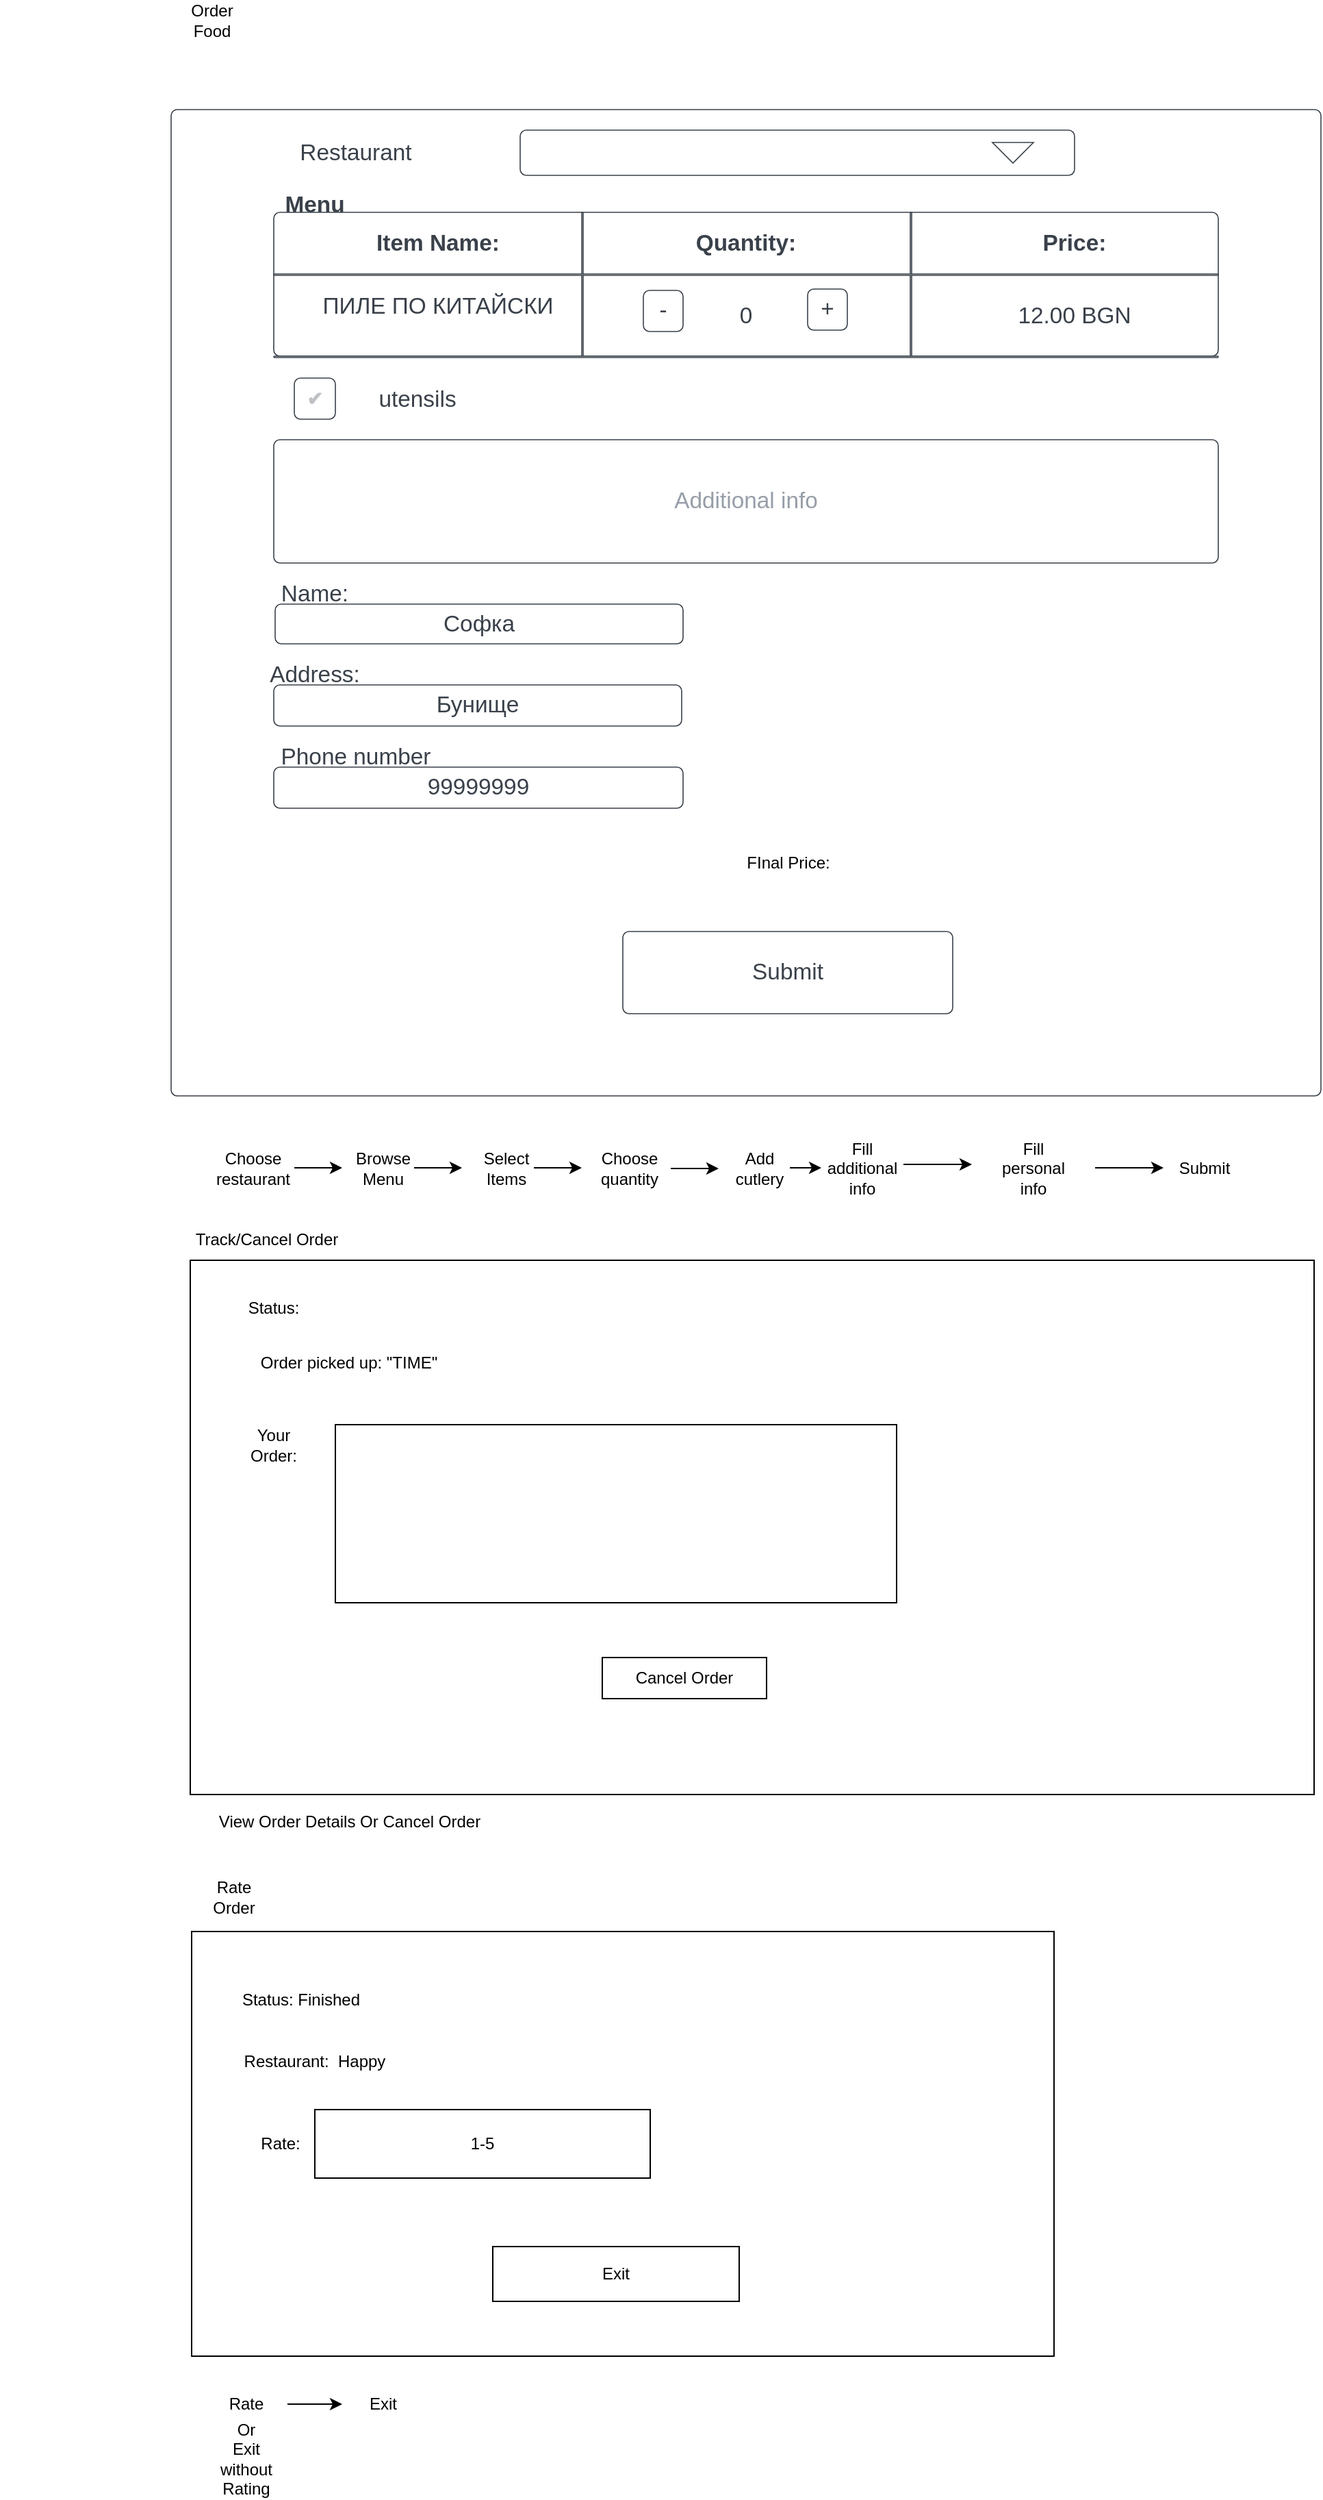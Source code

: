 <mxfile version="20.1.1" type="github" pages="7">
  <diagram id="zvgnfmTb5LMVVaqTquSj" name="UI (Order management)">
    <mxGraphModel dx="1038" dy="1748" grid="1" gridSize="10" guides="1" tooltips="1" connect="1" arrows="1" fold="1" page="1" pageScale="1" pageWidth="827" pageHeight="1169" math="0" shadow="0">
      <root>
        <mxCell id="0" />
        <mxCell id="1" parent="0" />
        <mxCell id="eW1gRHI1vux47_rWRTx7-2" value="Select Food items" style="text;html=1;strokeColor=none;fillColor=none;align=center;verticalAlign=middle;whiteSpace=wrap;rounded=0;" parent="1" vertex="1">
          <mxGeometry x="250" y="120" width="60" height="30" as="geometry" />
        </mxCell>
        <mxCell id="eW1gRHI1vux47_rWRTx7-3" value="Select quantity&lt;br&gt;" style="text;html=1;strokeColor=none;fillColor=none;align=center;verticalAlign=middle;whiteSpace=wrap;rounded=0;" parent="1" vertex="1">
          <mxGeometry x="355" y="120" width="60" height="30" as="geometry" />
        </mxCell>
        <mxCell id="eW1gRHI1vux47_rWRTx7-4" value="Add utensils" style="text;html=1;strokeColor=none;fillColor=none;align=center;verticalAlign=middle;whiteSpace=wrap;rounded=0;" parent="1" vertex="1">
          <mxGeometry x="460.5" y="120" width="60" height="30" as="geometry" />
        </mxCell>
        <mxCell id="eW1gRHI1vux47_rWRTx7-5" value="Add additional info&lt;br&gt;" style="text;html=1;strokeColor=none;fillColor=none;align=center;verticalAlign=middle;whiteSpace=wrap;rounded=0;" parent="1" vertex="1">
          <mxGeometry x="585" y="120" width="60" height="30" as="geometry" />
        </mxCell>
        <mxCell id="eW1gRHI1vux47_rWRTx7-6" value="Fill personal info" style="text;html=1;strokeColor=none;fillColor=none;align=center;verticalAlign=middle;whiteSpace=wrap;rounded=0;" parent="1" vertex="1">
          <mxGeometry x="720" y="120" width="60" height="30" as="geometry" />
        </mxCell>
        <mxCell id="eW1gRHI1vux47_rWRTx7-7" value="" style="endArrow=classic;html=1;rounded=0;" parent="1" target="eW1gRHI1vux47_rWRTx7-2" edge="1">
          <mxGeometry width="50" height="50" relative="1" as="geometry">
            <mxPoint x="200" y="135" as="sourcePoint" />
            <mxPoint x="255" y="100" as="targetPoint" />
            <Array as="points">
              <mxPoint x="250" y="135" />
            </Array>
          </mxGeometry>
        </mxCell>
        <mxCell id="eW1gRHI1vux47_rWRTx7-9" value="" style="endArrow=classic;html=1;rounded=0;" parent="1" edge="1">
          <mxGeometry width="50" height="50" relative="1" as="geometry">
            <mxPoint x="300" y="136" as="sourcePoint" />
            <mxPoint x="350" y="136" as="targetPoint" />
            <Array as="points">
              <mxPoint x="350" y="136" />
            </Array>
          </mxGeometry>
        </mxCell>
        <mxCell id="eW1gRHI1vux47_rWRTx7-10" value="" style="endArrow=classic;html=1;rounded=0;" parent="1" edge="1">
          <mxGeometry width="50" height="50" relative="1" as="geometry">
            <mxPoint x="415" y="134.5" as="sourcePoint" />
            <mxPoint x="465" y="134.5" as="targetPoint" />
            <Array as="points">
              <mxPoint x="465" y="134.5" />
            </Array>
          </mxGeometry>
        </mxCell>
        <mxCell id="eW1gRHI1vux47_rWRTx7-11" value="" style="endArrow=classic;html=1;rounded=0;" parent="1" edge="1">
          <mxGeometry width="50" height="50" relative="1" as="geometry">
            <mxPoint x="535" y="134.5" as="sourcePoint" />
            <mxPoint x="585" y="134.5" as="targetPoint" />
            <Array as="points">
              <mxPoint x="585" y="134.5" />
            </Array>
          </mxGeometry>
        </mxCell>
        <mxCell id="eW1gRHI1vux47_rWRTx7-12" value="" style="endArrow=classic;html=1;rounded=0;" parent="1" edge="1">
          <mxGeometry width="50" height="50" relative="1" as="geometry">
            <mxPoint x="660" y="-210" as="sourcePoint" />
            <mxPoint x="710" y="-210" as="targetPoint" />
            <Array as="points">
              <mxPoint x="710" y="-210" />
            </Array>
          </mxGeometry>
        </mxCell>
        <UserObject label="" lucidchartObjectId="_ZOylDvqxqyc" id="eW1gRHI1vux47_rWRTx7-13">
          <mxCell style="html=1;overflow=block;blockSpacing=1;whiteSpace=wrap;fontSize=13;spacing=3.8;strokeColor=#3a414a;strokeOpacity=100;rounded=1;absoluteArcSize=1;arcSize=9;strokeWidth=0.8;" parent="1" vertex="1">
            <mxGeometry x="125" y="-980" width="840" height="720" as="geometry" />
          </mxCell>
        </UserObject>
        <UserObject label="Restaurant" lucidchartObjectId="q0OyR_dywtjZ" id="eW1gRHI1vux47_rWRTx7-14">
          <mxCell style="html=1;overflow=block;blockSpacing=1;whiteSpace=wrap;fontSize=16.7;fontColor=#3a414a;spacing=3.8;strokeOpacity=0;fillOpacity=0;rounded=1;absoluteArcSize=1;arcSize=9;fillColor=#ffffff;strokeWidth=0.8;" parent="1" vertex="1">
            <mxGeometry x="170" y="-972" width="180" height="48" as="geometry" />
          </mxCell>
        </UserObject>
        <UserObject label="" lucidchartObjectId="G0OyK0CHKXUM" id="eW1gRHI1vux47_rWRTx7-15">
          <mxCell style="html=1;overflow=block;blockSpacing=1;whiteSpace=wrap;fontSize=13;spacing=3.8;strokeColor=#3a414a;strokeOpacity=100;rounded=1;absoluteArcSize=1;arcSize=9;strokeWidth=0.8;" parent="1" vertex="1">
            <mxGeometry x="380" y="-965" width="405" height="33" as="geometry" />
          </mxCell>
        </UserObject>
        <UserObject label="" lucidchartObjectId="b1Oy6~72fp5y" id="eW1gRHI1vux47_rWRTx7-16">
          <mxCell style="html=1;overflow=block;blockSpacing=1;whiteSpace=wrap;shape=mxgraph.basic.acute_triangle;dx=0.5;anchorPointDirection=0;fontSize=13;spacing=3.8;strokeColor=#3a414a;strokeOpacity=100;rounded=1;absoluteArcSize=1;arcSize=9;rotation=180;strokeWidth=0.8;" parent="1" vertex="1">
            <mxGeometry x="725" y="-956" width="30" height="15" as="geometry" />
          </mxCell>
        </UserObject>
        <UserObject label="" lucidchartObjectId="Y2Oyn8aw1Tip" id="eW1gRHI1vux47_rWRTx7-17">
          <mxCell style="html=1;overflow=block;blockSpacing=1;whiteSpace=wrap;fontSize=13;spacing=3.8;strokeColor=#3a414a;strokeOpacity=100;rounded=1;absoluteArcSize=1;arcSize=9;strokeWidth=0.8;" parent="1" vertex="1">
            <mxGeometry x="200" y="-905" width="690" height="105" as="geometry" />
          </mxCell>
        </UserObject>
        <UserObject label="Item Name:" lucidchartObjectId="M3OyF2a66_kw" id="eW1gRHI1vux47_rWRTx7-18">
          <mxCell style="html=1;overflow=block;blockSpacing=1;whiteSpace=wrap;fontSize=16.7;fontColor=#3a414a;fontStyle=1;spacing=3.8;strokeOpacity=0;fillOpacity=0;rounded=1;absoluteArcSize=1;arcSize=9;fillColor=#ffffff;strokeWidth=0.8;" parent="1" vertex="1">
            <mxGeometry x="230" y="-905" width="180" height="45" as="geometry" />
          </mxCell>
        </UserObject>
        <UserObject label="Menu" lucidchartObjectId="B4Oy9A7fqMK3" id="eW1gRHI1vux47_rWRTx7-19">
          <mxCell style="html=1;overflow=block;blockSpacing=1;whiteSpace=wrap;fontSize=16.7;fontColor=#3a414a;fontStyle=1;spacing=3.8;strokeOpacity=0;fillOpacity=0;rounded=1;absoluteArcSize=1;arcSize=9;fillColor=#ffffff;strokeWidth=0.8;" parent="1" vertex="1">
            <mxGeometry x="140" y="-934" width="180" height="48" as="geometry" />
          </mxCell>
        </UserObject>
        <UserObject label="" lucidchartObjectId="X4Oy53EhiBsL" id="eW1gRHI1vux47_rWRTx7-20">
          <mxCell style="html=1;overflow=block;blockSpacing=1;whiteSpace=wrap;fontSize=13;spacing=0;strokeColor=#3a414a;strokeOpacity=100;rounded=1;absoluteArcSize=1;arcSize=9;rotation=-270;strokeWidth=0.8;" parent="1" vertex="1">
            <mxGeometry x="373" y="-853" width="105" height="1" as="geometry" />
          </mxCell>
        </UserObject>
        <UserObject label="" lucidchartObjectId="_4Oy03C.Tc~w" id="eW1gRHI1vux47_rWRTx7-21">
          <mxCell style="html=1;overflow=block;blockSpacing=1;whiteSpace=wrap;fontSize=13;spacing=0;strokeColor=#3a414a;strokeOpacity=100;rounded=1;absoluteArcSize=1;arcSize=9;rotation=-270;strokeWidth=0.8;" parent="1" vertex="1">
            <mxGeometry x="613" y="-853" width="105" height="1" as="geometry" />
          </mxCell>
        </UserObject>
        <UserObject label="" lucidchartObjectId="x5Oype-6s3Bu" id="eW1gRHI1vux47_rWRTx7-22">
          <mxCell style="html=1;overflow=block;blockSpacing=1;whiteSpace=wrap;fontSize=13;spacing=0;strokeColor=#3a414a;strokeOpacity=100;rounded=1;absoluteArcSize=1;arcSize=9;strokeWidth=0.8;" parent="1" vertex="1">
            <mxGeometry x="200" y="-800" width="690" height="1" as="geometry" />
          </mxCell>
        </UserObject>
        <UserObject label="" lucidchartObjectId="A5Oygh2Lz0Eh" id="eW1gRHI1vux47_rWRTx7-23">
          <mxCell style="html=1;overflow=block;blockSpacing=1;whiteSpace=wrap;fontSize=13;spacing=0;strokeColor=#3a414a;strokeOpacity=100;rounded=1;absoluteArcSize=1;arcSize=9;strokeWidth=0.8;" parent="1" vertex="1">
            <mxGeometry x="200" y="-860" width="690" height="1" as="geometry" />
          </mxCell>
        </UserObject>
        <UserObject label="Quantity:" lucidchartObjectId="35Oyz1.ksMP2" id="eW1gRHI1vux47_rWRTx7-24">
          <mxCell style="html=1;overflow=block;blockSpacing=1;whiteSpace=wrap;fontSize=16.7;fontColor=#3a414a;fontStyle=1;spacing=3.8;strokeOpacity=0;fillOpacity=0;rounded=1;absoluteArcSize=1;arcSize=9;fillColor=#ffffff;strokeWidth=0.8;" parent="1" vertex="1">
            <mxGeometry x="455" y="-906" width="180" height="48" as="geometry" />
          </mxCell>
        </UserObject>
        <UserObject label="Price:" lucidchartObjectId="u6OyMuB3Wp~f" id="eW1gRHI1vux47_rWRTx7-25">
          <mxCell style="html=1;overflow=block;blockSpacing=1;whiteSpace=wrap;fontSize=16.7;fontColor=#3a414a;fontStyle=1;spacing=3.8;strokeOpacity=0;fillOpacity=0;rounded=1;absoluteArcSize=1;arcSize=9;fillColor=#ffffff;strokeWidth=0.8;" parent="1" vertex="1">
            <mxGeometry x="695" y="-905" width="180" height="45" as="geometry" />
          </mxCell>
        </UserObject>
        <UserObject label="Additional info" lucidchartObjectId="Y6OyMl_BA7kx" id="eW1gRHI1vux47_rWRTx7-26">
          <mxCell style="html=1;overflow=block;blockSpacing=1;whiteSpace=wrap;fontSize=16.7;fontColor=#979ea8;spacing=3.8;strokeColor=#3a414a;strokeOpacity=100;rounded=1;absoluteArcSize=1;arcSize=9;strokeWidth=0.8;" parent="1" vertex="1">
            <mxGeometry x="200" y="-739" width="690" height="90" as="geometry" />
          </mxCell>
        </UserObject>
        <UserObject label="ПИЛЕ ПО КИТАЙСКИ" lucidchartObjectId="X7OyfeCnV6ZV" id="eW1gRHI1vux47_rWRTx7-27">
          <mxCell style="html=1;overflow=block;blockSpacing=1;whiteSpace=wrap;fontSize=16.7;fontColor=#3a414a;spacing=3.8;strokeOpacity=0;fillOpacity=0;rounded=1;absoluteArcSize=1;arcSize=9;fillColor=#ffffff;strokeWidth=0.8;" parent="1" vertex="1">
            <mxGeometry x="230" y="-860" width="180" height="48" as="geometry" />
          </mxCell>
        </UserObject>
        <UserObject label="0" lucidchartObjectId="s8Oym_~jHhzL" id="eW1gRHI1vux47_rWRTx7-28">
          <mxCell style="html=1;overflow=block;blockSpacing=1;whiteSpace=wrap;fontSize=16.7;fontColor=#3a414a;spacing=3.8;strokeOpacity=0;fillOpacity=0;rounded=1;absoluteArcSize=1;arcSize=9;fillColor=#ffffff;strokeWidth=0.8;" parent="1" vertex="1">
            <mxGeometry x="455" y="-852" width="180" height="45" as="geometry" />
          </mxCell>
        </UserObject>
        <UserObject label="+" lucidchartObjectId="Z8OyrnX5fzPc" id="eW1gRHI1vux47_rWRTx7-29">
          <mxCell style="html=1;overflow=block;blockSpacing=1;whiteSpace=wrap;fontSize=16.7;fontColor=#3a414a;spacing=3.8;strokeColor=#3a414a;strokeOpacity=100;rounded=1;absoluteArcSize=1;arcSize=9;strokeWidth=0.8;" parent="1" vertex="1">
            <mxGeometry x="590" y="-849" width="29" height="30" as="geometry" />
          </mxCell>
        </UserObject>
        <UserObject label="-" lucidchartObjectId="c9OyHii4D.KT" id="eW1gRHI1vux47_rWRTx7-30">
          <mxCell style="html=1;overflow=block;blockSpacing=1;whiteSpace=wrap;fontSize=16.7;fontColor=#3a414a;spacing=3.8;strokeColor=#3a414a;strokeOpacity=100;rounded=1;absoluteArcSize=1;arcSize=9;strokeWidth=0.8;" parent="1" vertex="1">
            <mxGeometry x="470" y="-848" width="29" height="30" as="geometry" />
          </mxCell>
        </UserObject>
        <UserObject label="12.00 BGN" lucidchartObjectId="Q9OywEtHYbMA" id="eW1gRHI1vux47_rWRTx7-31">
          <mxCell style="html=1;overflow=block;blockSpacing=1;whiteSpace=wrap;fontSize=16.7;fontColor=#3a414a;spacing=3.8;strokeOpacity=0;fillOpacity=0;rounded=1;absoluteArcSize=1;arcSize=9;fillColor=#ffffff;strokeWidth=0.8;" parent="1" vertex="1">
            <mxGeometry x="695" y="-852" width="180" height="45" as="geometry" />
          </mxCell>
        </UserObject>
        <UserObject label="Софка" lucidchartObjectId="h-OyLRWBvrP." id="eW1gRHI1vux47_rWRTx7-32">
          <mxCell style="html=1;overflow=block;blockSpacing=1;whiteSpace=wrap;fontSize=16.7;fontColor=#3a414a;spacing=3.8;strokeColor=#3a414a;strokeOpacity=100;rounded=1;absoluteArcSize=1;arcSize=9;strokeWidth=0.8;" parent="1" vertex="1">
            <mxGeometry x="201" y="-619" width="298" height="29" as="geometry" />
          </mxCell>
        </UserObject>
        <UserObject label="Бунище" lucidchartObjectId="D-OyknMazRWd" id="eW1gRHI1vux47_rWRTx7-33">
          <mxCell style="html=1;overflow=block;blockSpacing=1;whiteSpace=wrap;fontSize=16.7;fontColor=#3a414a;spacing=3.8;strokeColor=#3a414a;strokeOpacity=100;rounded=1;absoluteArcSize=1;arcSize=9;strokeWidth=0.8;" parent="1" vertex="1">
            <mxGeometry x="200" y="-560" width="298" height="30" as="geometry" />
          </mxCell>
        </UserObject>
        <UserObject label="✔" lucidchartObjectId="Z-Oyg26vEMs." id="eW1gRHI1vux47_rWRTx7-34">
          <mxCell style="html=1;overflow=block;blockSpacing=1;whiteSpace=wrap;fontSize=14;fontColor=#bdc1c6;fontStyle=1;spacing=3.8;strokeColor=#3a414a;strokeOpacity=100;rounded=1;absoluteArcSize=1;arcSize=9;strokeWidth=0.8;" parent="1" vertex="1">
            <mxGeometry x="215" y="-784" width="30" height="30" as="geometry" />
          </mxCell>
        </UserObject>
        <UserObject label="utensils" lucidchartObjectId="Q_OyuFlSgLMg" id="eW1gRHI1vux47_rWRTx7-35">
          <mxCell style="html=1;overflow=block;blockSpacing=1;whiteSpace=wrap;fontSize=16.7;fontColor=#3a414a;spacing=3.8;strokeOpacity=0;fillOpacity=0;rounded=1;absoluteArcSize=1;arcSize=9;fillColor=#ffffff;strokeWidth=0.8;" parent="1" vertex="1">
            <mxGeometry x="215" y="-792" width="180" height="48" as="geometry" />
          </mxCell>
        </UserObject>
        <UserObject label="99999999" lucidchartObjectId="O.Oy4xqPBNkb" id="eW1gRHI1vux47_rWRTx7-36">
          <mxCell style="html=1;overflow=block;blockSpacing=1;whiteSpace=wrap;fontSize=16.7;fontColor=#3a414a;spacing=3.8;strokeColor=#3a414a;strokeOpacity=100;rounded=1;absoluteArcSize=1;arcSize=9;strokeWidth=0.8;" parent="1" vertex="1">
            <mxGeometry x="200" y="-500" width="299" height="30" as="geometry" />
          </mxCell>
        </UserObject>
        <UserObject label="Name:" lucidchartObjectId="c~OyIr~xqes." id="eW1gRHI1vux47_rWRTx7-37">
          <mxCell style="html=1;overflow=block;blockSpacing=1;whiteSpace=wrap;fontSize=16.7;fontColor=#3a414a;spacing=3.8;strokeOpacity=0;fillOpacity=0;rounded=1;absoluteArcSize=1;arcSize=9;fillColor=#ffffff;strokeWidth=0.8;" parent="1" vertex="1">
            <mxGeometry x="140" y="-649" width="180" height="45" as="geometry" />
          </mxCell>
        </UserObject>
        <UserObject label="Address:" lucidchartObjectId="z~OyqjuGFO5-" id="eW1gRHI1vux47_rWRTx7-38">
          <mxCell style="html=1;overflow=block;blockSpacing=1;whiteSpace=wrap;fontSize=16.7;fontColor=#3a414a;spacing=3.8;strokeOpacity=0;fillOpacity=0;rounded=1;absoluteArcSize=1;arcSize=9;fillColor=#ffffff;strokeWidth=0.8;" parent="1" vertex="1">
            <mxGeometry x="140" y="-590" width="180" height="45" as="geometry" />
          </mxCell>
        </UserObject>
        <UserObject label="Phone number" lucidchartObjectId="X~OyIQc8~-J1" id="eW1gRHI1vux47_rWRTx7-39">
          <mxCell style="html=1;overflow=block;blockSpacing=1;whiteSpace=wrap;fontSize=16.7;fontColor=#3a414a;spacing=3.8;strokeOpacity=0;fillOpacity=0;rounded=1;absoluteArcSize=1;arcSize=9;fillColor=#ffffff;strokeWidth=0.8;" parent="1" vertex="1">
            <mxGeometry x="170" y="-530" width="180" height="45" as="geometry" />
          </mxCell>
        </UserObject>
        <UserObject label="Submit" lucidchartObjectId="GaPyHMyOphLl" id="eW1gRHI1vux47_rWRTx7-40">
          <mxCell style="html=1;overflow=block;blockSpacing=1;whiteSpace=wrap;fontSize=16.7;fontColor=#3a414a;spacing=3.8;strokeColor=#3a414a;strokeOpacity=100;rounded=1;absoluteArcSize=1;arcSize=9;strokeWidth=0.8;" parent="1" vertex="1">
            <mxGeometry x="455" y="-380" width="241" height="60" as="geometry" />
          </mxCell>
        </UserObject>
        <mxCell id="eW1gRHI1vux47_rWRTx7-41" value="Order Food" style="text;html=1;strokeColor=none;fillColor=none;align=center;verticalAlign=middle;whiteSpace=wrap;rounded=0;" parent="1" vertex="1">
          <mxGeometry x="125" y="-1060" width="60" height="30" as="geometry" />
        </mxCell>
        <mxCell id="eW1gRHI1vux47_rWRTx7-42" value="Submit" style="text;html=1;strokeColor=none;fillColor=none;align=center;verticalAlign=middle;whiteSpace=wrap;rounded=0;" parent="1" vertex="1">
          <mxGeometry x="850" y="-222" width="60" height="30" as="geometry" />
        </mxCell>
        <mxCell id="eW1gRHI1vux47_rWRTx7-44" value="" style="endArrow=classic;html=1;rounded=0;" parent="1" edge="1">
          <mxGeometry width="50" height="50" relative="1" as="geometry">
            <mxPoint x="800" y="-207.5" as="sourcePoint" />
            <mxPoint x="850" y="-207.5" as="targetPoint" />
            <Array as="points">
              <mxPoint x="850" y="-207.5" />
            </Array>
          </mxGeometry>
        </mxCell>
        <mxCell id="eW1gRHI1vux47_rWRTx7-45" value="" style="rounded=0;whiteSpace=wrap;html=1;" parent="1" vertex="1">
          <mxGeometry x="139" y="-140" width="821" height="390" as="geometry" />
        </mxCell>
        <mxCell id="eW1gRHI1vux47_rWRTx7-46" value="Status:" style="text;html=1;strokeColor=none;fillColor=none;align=center;verticalAlign=middle;whiteSpace=wrap;rounded=0;" parent="1" vertex="1">
          <mxGeometry x="170" y="-120" width="60" height="30" as="geometry" />
        </mxCell>
        <mxCell id="eW1gRHI1vux47_rWRTx7-47" value="Order picked up: &quot;TIME&quot;" style="text;html=1;strokeColor=none;fillColor=none;align=center;verticalAlign=middle;whiteSpace=wrap;rounded=0;" parent="1" vertex="1">
          <mxGeometry x="155" y="-80" width="200" height="30" as="geometry" />
        </mxCell>
        <mxCell id="eW1gRHI1vux47_rWRTx7-48" value="Your Order:" style="text;html=1;strokeColor=none;fillColor=none;align=center;verticalAlign=middle;whiteSpace=wrap;rounded=0;" parent="1" vertex="1">
          <mxGeometry x="170" y="-20" width="60" height="30" as="geometry" />
        </mxCell>
        <mxCell id="eW1gRHI1vux47_rWRTx7-50" value="" style="rounded=0;whiteSpace=wrap;html=1;" parent="1" vertex="1">
          <mxGeometry x="245" y="-20" width="410" height="130" as="geometry" />
        </mxCell>
        <mxCell id="eW1gRHI1vux47_rWRTx7-53" value="Cancel Order" style="rounded=0;whiteSpace=wrap;html=1;" parent="1" vertex="1">
          <mxGeometry x="440" y="150" width="120" height="30" as="geometry" />
        </mxCell>
        <mxCell id="eW1gRHI1vux47_rWRTx7-56" value="Track/Cancel Order" style="text;html=1;strokeColor=none;fillColor=none;align=center;verticalAlign=middle;whiteSpace=wrap;rounded=0;" parent="1" vertex="1">
          <mxGeometry y="-170" width="390" height="30" as="geometry" />
        </mxCell>
        <mxCell id="eW1gRHI1vux47_rWRTx7-57" value="" style="rounded=0;whiteSpace=wrap;html=1;" parent="1" vertex="1">
          <mxGeometry x="140" y="350" width="630" height="310" as="geometry" />
        </mxCell>
        <mxCell id="eW1gRHI1vux47_rWRTx7-58" value="Rate Order" style="text;html=1;strokeColor=none;fillColor=none;align=center;verticalAlign=middle;whiteSpace=wrap;rounded=0;" parent="1" vertex="1">
          <mxGeometry x="141" y="310" width="60" height="30" as="geometry" />
        </mxCell>
        <mxCell id="eW1gRHI1vux47_rWRTx7-59" value="Status: Finished" style="text;html=1;strokeColor=none;fillColor=none;align=center;verticalAlign=middle;whiteSpace=wrap;rounded=0;" parent="1" vertex="1">
          <mxGeometry x="150" y="360" width="140" height="80" as="geometry" />
        </mxCell>
        <mxCell id="eW1gRHI1vux47_rWRTx7-60" value="Restaurant: &amp;nbsp;Happy" style="text;html=1;strokeColor=none;fillColor=none;align=center;verticalAlign=middle;whiteSpace=wrap;rounded=0;" parent="1" vertex="1">
          <mxGeometry x="175" y="430" width="110" height="30" as="geometry" />
        </mxCell>
        <mxCell id="eW1gRHI1vux47_rWRTx7-61" value="Rate:" style="text;html=1;strokeColor=none;fillColor=none;align=center;verticalAlign=middle;whiteSpace=wrap;rounded=0;" parent="1" vertex="1">
          <mxGeometry x="175" y="490" width="60" height="30" as="geometry" />
        </mxCell>
        <mxCell id="eW1gRHI1vux47_rWRTx7-62" value="Exit" style="rounded=0;whiteSpace=wrap;html=1;" parent="1" vertex="1">
          <mxGeometry x="360" y="580" width="180" height="40" as="geometry" />
        </mxCell>
        <mxCell id="eW1gRHI1vux47_rWRTx7-63" value="1-5" style="rounded=0;whiteSpace=wrap;html=1;" parent="1" vertex="1">
          <mxGeometry x="230" y="480" width="245" height="50" as="geometry" />
        </mxCell>
        <mxCell id="XRIMiwaGVGZasnvYeSBh-1" value="Choose restaurant" style="text;html=1;strokeColor=none;fillColor=none;align=center;verticalAlign=middle;whiteSpace=wrap;rounded=0;" parent="1" vertex="1">
          <mxGeometry x="155" y="-222" width="60" height="30" as="geometry" />
        </mxCell>
        <mxCell id="XRIMiwaGVGZasnvYeSBh-4" value="Select Items" style="text;html=1;strokeColor=none;fillColor=none;align=center;verticalAlign=middle;whiteSpace=wrap;rounded=0;" parent="1" vertex="1">
          <mxGeometry x="340" y="-222" width="60" height="30" as="geometry" />
        </mxCell>
        <mxCell id="XRIMiwaGVGZasnvYeSBh-5" value="Browse Menu&lt;br&gt;" style="text;html=1;strokeColor=none;fillColor=none;align=center;verticalAlign=middle;whiteSpace=wrap;rounded=0;" parent="1" vertex="1">
          <mxGeometry x="250" y="-222" width="60" height="30" as="geometry" />
        </mxCell>
        <mxCell id="XRIMiwaGVGZasnvYeSBh-7" value="Choose quantity" style="text;html=1;strokeColor=none;fillColor=none;align=center;verticalAlign=middle;whiteSpace=wrap;rounded=0;" parent="1" vertex="1">
          <mxGeometry x="430" y="-222" width="60" height="30" as="geometry" />
        </mxCell>
        <mxCell id="XRIMiwaGVGZasnvYeSBh-8" value="Fill additional info" style="text;html=1;strokeColor=none;fillColor=none;align=center;verticalAlign=middle;whiteSpace=wrap;rounded=0;" parent="1" vertex="1">
          <mxGeometry x="600" y="-222" width="60" height="30" as="geometry" />
        </mxCell>
        <mxCell id="XRIMiwaGVGZasnvYeSBh-11" value="Add cutlery" style="text;html=1;strokeColor=none;fillColor=none;align=center;verticalAlign=middle;whiteSpace=wrap;rounded=0;" parent="1" vertex="1">
          <mxGeometry x="525" y="-222" width="60" height="30" as="geometry" />
        </mxCell>
        <mxCell id="XRIMiwaGVGZasnvYeSBh-12" value="Fill personal info" style="text;html=1;strokeColor=none;fillColor=none;align=center;verticalAlign=middle;whiteSpace=wrap;rounded=0;" parent="1" vertex="1">
          <mxGeometry x="725" y="-222" width="60" height="30" as="geometry" />
        </mxCell>
        <mxCell id="XRIMiwaGVGZasnvYeSBh-13" value="" style="endArrow=classic;html=1;rounded=0;" parent="1" edge="1">
          <mxGeometry width="50" height="50" relative="1" as="geometry">
            <mxPoint x="577" y="-207.5" as="sourcePoint" />
            <mxPoint x="600" y="-207.5" as="targetPoint" />
            <Array as="points">
              <mxPoint x="600" y="-207.5" />
            </Array>
          </mxGeometry>
        </mxCell>
        <mxCell id="XRIMiwaGVGZasnvYeSBh-14" value="" style="endArrow=classic;html=1;rounded=0;exitX=1;exitY=0.5;exitDx=0;exitDy=0;" parent="1" source="XRIMiwaGVGZasnvYeSBh-7" target="XRIMiwaGVGZasnvYeSBh-11" edge="1">
          <mxGeometry width="50" height="50" relative="1" as="geometry">
            <mxPoint x="480" y="-180" as="sourcePoint" />
            <mxPoint x="530" y="-230" as="targetPoint" />
          </mxGeometry>
        </mxCell>
        <mxCell id="XRIMiwaGVGZasnvYeSBh-15" value="" style="endArrow=classic;html=1;rounded=0;exitX=1;exitY=0.5;exitDx=0;exitDy=0;" parent="1" edge="1">
          <mxGeometry width="50" height="50" relative="1" as="geometry">
            <mxPoint x="390" y="-207.5" as="sourcePoint" />
            <mxPoint x="425" y="-207.5" as="targetPoint" />
          </mxGeometry>
        </mxCell>
        <mxCell id="XRIMiwaGVGZasnvYeSBh-16" value="" style="endArrow=classic;html=1;rounded=0;exitX=1;exitY=0.5;exitDx=0;exitDy=0;" parent="1" edge="1">
          <mxGeometry width="50" height="50" relative="1" as="geometry">
            <mxPoint x="302.5" y="-207.5" as="sourcePoint" />
            <mxPoint x="337.5" y="-207.5" as="targetPoint" />
          </mxGeometry>
        </mxCell>
        <mxCell id="XRIMiwaGVGZasnvYeSBh-17" value="" style="endArrow=classic;html=1;rounded=0;exitX=1;exitY=0.5;exitDx=0;exitDy=0;" parent="1" edge="1">
          <mxGeometry width="50" height="50" relative="1" as="geometry">
            <mxPoint x="215" y="-207.5" as="sourcePoint" />
            <mxPoint x="250" y="-207.5" as="targetPoint" />
          </mxGeometry>
        </mxCell>
        <mxCell id="XRIMiwaGVGZasnvYeSBh-20" value="View Order Details Or Cancel Order" style="text;html=1;strokeColor=none;fillColor=none;align=center;verticalAlign=middle;whiteSpace=wrap;rounded=0;" parent="1" vertex="1">
          <mxGeometry x="152.5" y="260" width="205" height="20" as="geometry" />
        </mxCell>
        <mxCell id="RtTRgKYcE2thtLAjFk9Z-2" value="Rate" style="text;html=1;strokeColor=none;fillColor=none;align=center;verticalAlign=middle;whiteSpace=wrap;rounded=0;" parent="1" vertex="1">
          <mxGeometry x="150" y="680" width="60" height="30" as="geometry" />
        </mxCell>
        <mxCell id="RtTRgKYcE2thtLAjFk9Z-3" value="Exit" style="text;html=1;strokeColor=none;fillColor=none;align=center;verticalAlign=middle;whiteSpace=wrap;rounded=0;" parent="1" vertex="1">
          <mxGeometry x="250" y="680" width="60" height="30" as="geometry" />
        </mxCell>
        <mxCell id="RtTRgKYcE2thtLAjFk9Z-4" value="" style="endArrow=classic;html=1;rounded=0;exitX=1;exitY=0.5;exitDx=0;exitDy=0;entryX=0;entryY=0.5;entryDx=0;entryDy=0;" parent="1" source="RtTRgKYcE2thtLAjFk9Z-2" target="RtTRgKYcE2thtLAjFk9Z-3" edge="1">
          <mxGeometry width="50" height="50" relative="1" as="geometry">
            <mxPoint x="200" y="730" as="sourcePoint" />
            <mxPoint x="250" y="680" as="targetPoint" />
          </mxGeometry>
        </mxCell>
        <mxCell id="RtTRgKYcE2thtLAjFk9Z-5" value="Or&lt;br&gt;Exit without Rating&lt;br&gt;" style="text;html=1;strokeColor=none;fillColor=none;align=center;verticalAlign=middle;whiteSpace=wrap;rounded=0;" parent="1" vertex="1">
          <mxGeometry x="150" y="720" width="60" height="30" as="geometry" />
        </mxCell>
        <mxCell id="RtTRgKYcE2thtLAjFk9Z-6" value="FInal Price:" style="text;html=1;strokeColor=none;fillColor=none;align=center;verticalAlign=middle;whiteSpace=wrap;rounded=0;" parent="1" vertex="1">
          <mxGeometry x="510.5" y="-460" width="130" height="60" as="geometry" />
        </mxCell>
      </root>
    </mxGraphModel>
  </diagram>
  <diagram id="AmAiXFjn46dSHA0xgA7L" name="UI (Courier management)">
    <mxGraphModel dx="1038" dy="579" grid="1" gridSize="10" guides="1" tooltips="1" connect="1" arrows="1" fold="1" page="1" pageScale="1" pageWidth="827" pageHeight="1169" math="0" shadow="0">
      <root>
        <mxCell id="0" />
        <mxCell id="1" parent="0" />
      </root>
    </mxGraphModel>
  </diagram>
  <diagram id="KZSW3kqBtk0ItYC3ufxN" name="UI (Restaurant mangement)">
    <mxGraphModel grid="1" page="1" gridSize="10" guides="1" tooltips="1" connect="1" arrows="1" fold="1" pageScale="1" pageWidth="1169" pageHeight="827" math="0" shadow="0">
      <root>
        <mxCell id="0" />
        <mxCell id="1" parent="0" />
        <mxCell id="-QuAR4NIWi0ybkfYpt8U-3" value="&lt;h1&gt;Restaurant&lt;/h1&gt;" style="text;html=1;strokeColor=none;fillColor=none;spacing=5;spacingTop=-20;whiteSpace=wrap;overflow=hidden;rounded=0;" parent="1" vertex="1">
          <mxGeometry x="60" y="-1110" width="190" height="120" as="geometry" />
        </mxCell>
        <mxCell id="-QuAR4NIWi0ybkfYpt8U-4" value="&lt;h1&gt;Menu&lt;/h1&gt;" style="text;html=1;strokeColor=none;fillColor=none;spacing=5;spacingTop=-20;whiteSpace=wrap;overflow=hidden;rounded=0;" parent="1" vertex="1">
          <mxGeometry x="613.75" y="-1110" width="190" height="120" as="geometry" />
        </mxCell>
        <mxCell id="M8rh2pRY5NPFq2nbwpzH-1" value="&lt;b&gt;&lt;font style=&quot;font-size: 18px;&quot;&gt;Name&amp;nbsp;&lt;/font&gt;&lt;/b&gt;" style="shape=ext;margin=3;double=1;whiteSpace=wrap;html=1;align=center;" parent="1" vertex="1">
          <mxGeometry x="-20" y="-1045" width="100" height="40" as="geometry" />
        </mxCell>
        <mxCell id="M8rh2pRY5NPFq2nbwpzH-2" value="&lt;font color=&quot;#787878&quot;&gt;text menu&lt;/font&gt;" style="rounded=1;arcSize=10;whiteSpace=wrap;html=1;align=center;fontSize=18;" parent="1" vertex="1">
          <mxGeometry x="120" y="-1040" width="100" height="40" as="geometry" />
        </mxCell>
        <mxCell id="M8rh2pRY5NPFq2nbwpzH-3" value="&lt;b&gt;&lt;font style=&quot;font-size: 18px;&quot;&gt;Address&lt;/font&gt;&lt;/b&gt;" style="shape=ext;margin=3;double=1;whiteSpace=wrap;html=1;align=center;" parent="1" vertex="1">
          <mxGeometry x="-20" y="-960" width="100" height="40" as="geometry" />
        </mxCell>
        <mxCell id="M8rh2pRY5NPFq2nbwpzH-4" value="&lt;font color=&quot;#787878&quot;&gt;text menu&lt;/font&gt;" style="rounded=1;arcSize=10;whiteSpace=wrap;html=1;align=center;fontSize=18;" parent="1" vertex="1">
          <mxGeometry x="120" y="-960" width="100" height="40" as="geometry" />
        </mxCell>
        <mxCell id="M8rh2pRY5NPFq2nbwpzH-5" value="&lt;b&gt;&lt;font style=&quot;font-size: 18px;&quot;&gt;Working Hours:&lt;/font&gt;&lt;/b&gt;" style="shape=ext;margin=3;double=1;whiteSpace=wrap;html=1;align=center;" parent="1" vertex="1">
          <mxGeometry x="58.75" y="-880" width="190" height="40" as="geometry" />
        </mxCell>
        <mxCell id="M8rh2pRY5NPFq2nbwpzH-8" value="" style="strokeWidth=2;html=1;shape=mxgraph.flowchart.annotation_2;align=left;labelPosition=right;pointerEvents=1;fontSize=18;fontColor=#292929;rotation=90;" parent="1" vertex="1">
          <mxGeometry x="130" y="-860" width="50" height="100" as="geometry" />
        </mxCell>
        <mxCell id="gNc_jXoJ7WGgqjVwwaoQ-1" value="&lt;b&gt;&lt;font style=&quot;font-size: 18px;&quot;&gt;Item Name&lt;/font&gt;&lt;/b&gt;" style="shape=ext;margin=3;double=1;whiteSpace=wrap;html=1;align=center;" parent="1" vertex="1">
          <mxGeometry x="510" y="-1040" width="110" height="40" as="geometry" />
        </mxCell>
        <mxCell id="gNc_jXoJ7WGgqjVwwaoQ-2" value="&lt;font color=&quot;#787878&quot;&gt;text menu&lt;/font&gt;" style="rounded=1;arcSize=10;whiteSpace=wrap;html=1;align=center;fontSize=18;" parent="1" vertex="1">
          <mxGeometry x="680" y="-1045" width="100" height="40" as="geometry" />
        </mxCell>
        <mxCell id="gNc_jXoJ7WGgqjVwwaoQ-3" value="&lt;b&gt;&lt;font style=&quot;font-size: 18px;&quot;&gt;Category&lt;/font&gt;&lt;/b&gt;" style="shape=ext;margin=3;double=1;whiteSpace=wrap;html=1;align=center;" parent="1" vertex="1">
          <mxGeometry x="513.75" y="-960" width="100" height="40" as="geometry" />
        </mxCell>
        <mxCell id="gNc_jXoJ7WGgqjVwwaoQ-5" value="&lt;font color=&quot;#292929&quot;&gt;&lt;b&gt;Save&lt;/b&gt;&lt;/font&gt;" style="labelPosition=center;verticalLabelPosition=middle;align=center;html=1;shape=mxgraph.basic.button;dx=10;fontSize=18;fontColor=#787878;" parent="1" vertex="1">
          <mxGeometry x="513.75" y="-690" width="100" height="60" as="geometry" />
        </mxCell>
        <mxCell id="gNc_jXoJ7WGgqjVwwaoQ-7" value="Dropdown button" style="rounded=1;fillColor=#F1F2F4;strokeColor=none;html=1;fontColor=#596780;align=left;fontSize=12;spacingLeft=10;sketch=0;" parent="1" vertex="1">
          <mxGeometry x="640" y="-960" width="150" height="36.5" as="geometry" />
        </mxCell>
        <mxCell id="gNc_jXoJ7WGgqjVwwaoQ-8" value="" style="shape=triangle;direction=south;fillColor=#596780;strokeColor=none;html=1;sketch=0;fontSize=18;" parent="gNc_jXoJ7WGgqjVwwaoQ-7" vertex="1">
          <mxGeometry x="1" y="0.5" width="12" height="6" relative="1" as="geometry">
            <mxPoint x="-20" y="-3" as="offset" />
          </mxGeometry>
        </mxCell>
        <mxCell id="gNc_jXoJ7WGgqjVwwaoQ-9" value="&lt;b&gt;&lt;font style=&quot;font-size: 18px;&quot;&gt;Price&lt;/font&gt;&lt;/b&gt;" style="shape=ext;margin=3;double=1;whiteSpace=wrap;html=1;align=center;" parent="1" vertex="1">
          <mxGeometry x="513.75" y="-880" width="110" height="40" as="geometry" />
        </mxCell>
        <mxCell id="gNc_jXoJ7WGgqjVwwaoQ-10" value="&lt;font color=&quot;#787878&quot;&gt;text menu&lt;/font&gt;" style="rounded=1;arcSize=10;whiteSpace=wrap;html=1;align=center;fontSize=18;" parent="1" vertex="1">
          <mxGeometry x="670" y="-880" width="100" height="40" as="geometry" />
        </mxCell>
        <mxCell id="gNc_jXoJ7WGgqjVwwaoQ-11" value="&lt;font color=&quot;#292929&quot;&gt;&lt;b&gt;Exit&lt;/b&gt;&lt;/font&gt;" style="labelPosition=center;verticalLabelPosition=middle;align=center;html=1;shape=mxgraph.basic.button;dx=10;fontSize=18;fontColor=#787878;" parent="1" vertex="1">
          <mxGeometry x="690" y="-690" width="100" height="60" as="geometry" />
        </mxCell>
        <mxCell id="i4s_KO0P88ly2B-oUZTH-1" value="" style="verticalLabelPosition=bottom;verticalAlign=top;html=1;shape=mxgraph.basic.frame_corner;dx=10;fontSize=18;fontColor=#292929;" parent="1" vertex="1">
          <mxGeometry x="-70" y="-1120" width="450" height="550" as="geometry" />
        </mxCell>
        <mxCell id="i4s_KO0P88ly2B-oUZTH-2" value="" style="verticalLabelPosition=bottom;verticalAlign=top;html=1;shape=mxgraph.basic.frame_corner;dx=10;fontSize=18;fontColor=#292929;rotation=90;direction=south;" parent="1" vertex="1">
          <mxGeometry x="-122.5" y="-1071.25" width="552.5" height="452.5" as="geometry" />
        </mxCell>
        <mxCell id="i4s_KO0P88ly2B-oUZTH-3" value="From:" style="text;html=1;strokeColor=none;fillColor=none;align=center;verticalAlign=middle;whiteSpace=wrap;rounded=0;fontSize=18;fontColor=#292929;" parent="1" vertex="1">
          <mxGeometry x="-10" y="-770" width="60" height="30" as="geometry" />
        </mxCell>
        <mxCell id="i4s_KO0P88ly2B-oUZTH-5" value="Create" style="labelPosition=center;verticalLabelPosition=middle;align=center;html=1;shape=mxgraph.basic.shaded_button;dx=10;fillColor=#E6E6E6;strokeColor=none;fontSize=18;fontColor=#292929;" parent="1" vertex="1">
          <mxGeometry x="-20" y="-658.75" width="100" height="60" as="geometry" />
        </mxCell>
        <UserObject label="" lucidchartObjectId="G0OyK0CHKXUM" id="DL7Koyf0BZ7YLuMMS4Oz-1">
          <mxCell style="html=1;overflow=block;blockSpacing=1;whiteSpace=wrap;fontSize=13;spacing=3.8;strokeColor=#3a414a;strokeOpacity=100;rounded=1;absoluteArcSize=1;arcSize=9;strokeWidth=0.8;" parent="1" vertex="1">
            <mxGeometry x="50" y="-765" width="102.5" height="20" as="geometry" />
          </mxCell>
        </UserObject>
        <mxCell id="DL7Koyf0BZ7YLuMMS4Oz-3" value="" style="triangle;whiteSpace=wrap;html=1;fontSize=18;fontColor=#292929;rotation=90;" parent="1" vertex="1">
          <mxGeometry x="130" y="-765" width="10" height="20" as="geometry" />
        </mxCell>
        <mxCell id="DL7Koyf0BZ7YLuMMS4Oz-4" value="To:" style="text;html=1;strokeColor=none;fillColor=none;align=center;verticalAlign=middle;whiteSpace=wrap;rounded=0;fontSize=18;fontColor=#292929;" parent="1" vertex="1">
          <mxGeometry x="170" y="-770" width="60" height="30" as="geometry" />
        </mxCell>
        <UserObject label="" lucidchartObjectId="G0OyK0CHKXUM" id="DL7Koyf0BZ7YLuMMS4Oz-5">
          <mxCell style="html=1;overflow=block;blockSpacing=1;whiteSpace=wrap;fontSize=13;spacing=3.8;strokeColor=#3a414a;strokeOpacity=100;rounded=1;absoluteArcSize=1;arcSize=9;strokeWidth=0.8;" parent="1" vertex="1">
            <mxGeometry x="220" y="-765" width="102.5" height="20" as="geometry" />
          </mxCell>
        </UserObject>
        <mxCell id="DL7Koyf0BZ7YLuMMS4Oz-6" value="" style="triangle;whiteSpace=wrap;html=1;fontSize=18;fontColor=#292929;rotation=90;" parent="1" vertex="1">
          <mxGeometry x="300" y="-765" width="10" height="20" as="geometry" />
        </mxCell>
        <mxCell id="DL7Koyf0BZ7YLuMMS4Oz-7" value="Go to menu page" style="labelPosition=center;verticalLabelPosition=middle;align=center;html=1;shape=mxgraph.basic.shaded_button;dx=10;fillColor=#E6E6E6;strokeColor=none;fontSize=18;fontColor=#292929;" parent="1" vertex="1">
          <mxGeometry x="160" y="-658.75" width="160" height="60" as="geometry" />
        </mxCell>
        <mxCell id="BX15arbH-vS2_FNGxh28-1" value="" style="verticalLabelPosition=bottom;verticalAlign=top;html=1;shape=mxgraph.basic.frame_corner;dx=10;fontSize=18;fontColor=#292929;" parent="1" vertex="1">
          <mxGeometry x="480" y="-1120" width="370" height="550" as="geometry" />
        </mxCell>
        <mxCell id="BX15arbH-vS2_FNGxh28-2" value="" style="verticalLabelPosition=bottom;verticalAlign=top;html=1;shape=mxgraph.basic.frame_corner;dx=10;fontSize=18;fontColor=#292929;rotation=90;direction=south;" parent="1" vertex="1">
          <mxGeometry x="387.5" y="-1030" width="552.5" height="367.5" as="geometry" />
        </mxCell>
        <mxCell id="KQqFDYa-XIN1oioaU4jx-57" value="&lt;h1&gt;Restaurant&lt;/h1&gt;" style="text;html=1;strokeColor=none;fillColor=none;spacing=5;spacingTop=-20;whiteSpace=wrap;overflow=hidden;rounded=0;" vertex="1" parent="1">
          <mxGeometry x="90" y="-1708.75" width="190" height="120" as="geometry" />
        </mxCell>
        <mxCell id="KQqFDYa-XIN1oioaU4jx-64" value="" style="verticalLabelPosition=bottom;verticalAlign=top;html=1;shape=mxgraph.basic.frame_corner;dx=10;fontSize=18;fontColor=#292929;" vertex="1" parent="1">
          <mxGeometry x="-58.75" y="-1720" width="450" height="550" as="geometry" />
        </mxCell>
        <mxCell id="KQqFDYa-XIN1oioaU4jx-65" value="" style="verticalLabelPosition=bottom;verticalAlign=top;html=1;shape=mxgraph.basic.frame_corner;dx=10;fontSize=18;fontColor=#292929;rotation=90;direction=south;" vertex="1" parent="1">
          <mxGeometry x="-110" y="-1671.25" width="552.5" height="452.5" as="geometry" />
        </mxCell>
        <mxCell id="KQqFDYa-XIN1oioaU4jx-67" value="Create new Restaurant" style="labelPosition=center;verticalLabelPosition=middle;align=center;html=1;shape=mxgraph.basic.shaded_button;dx=10;fillColor=#E6E6E6;strokeColor=none;fontSize=18;fontColor=#292929;" vertex="1" parent="1">
          <mxGeometry x="20" y="-1640" width="250" height="60" as="geometry" />
        </mxCell>
        <mxCell id="KQqFDYa-XIN1oioaU4jx-76" value="" style="shape=callout;whiteSpace=wrap;html=1;perimeter=calloutPerimeter;fontSize=18;fontColor=#FF0000;position2=1;" vertex="1" parent="1">
          <mxGeometry x="-410" y="-1850" width="320" height="240" as="geometry" />
        </mxCell>
        <mxCell id="KQqFDYa-XIN1oioaU4jx-78" value="&lt;div style=&quot;text-align: justify;&quot;&gt;&lt;span style=&quot;color: rgb(0, 0, 0); background-color: initial;&quot;&gt;When the app is opened on the restaurant page there are 2 available options :&amp;nbsp;&lt;/span&gt;&lt;/div&gt;&lt;font color=&quot;#000000&quot;&gt;&lt;div style=&quot;text-align: justify;&quot;&gt;&lt;span style=&quot;background-color: initial;&quot;&gt;1) create a restaurant - opens the page which allows the user to register a restaurant in the data base&lt;/span&gt;&lt;/div&gt;&lt;div style=&quot;text-align: justify;&quot;&gt;&lt;span style=&quot;background-color: initial;&quot;&gt;2) update excisting restaurant - allows the user to make changes on the data that has been stored&amp;nbsp;&lt;/span&gt;&lt;/div&gt;&lt;/font&gt;" style="text;html=1;strokeColor=none;fillColor=none;align=center;verticalAlign=middle;whiteSpace=wrap;rounded=0;fontSize=18;fontColor=#FF0000;" vertex="1" parent="1">
          <mxGeometry x="-400" y="-1790" width="300" height="100" as="geometry" />
        </mxCell>
        <mxCell id="KQqFDYa-XIN1oioaU4jx-79" value="Update exciting restaurant" style="labelPosition=center;verticalLabelPosition=middle;align=center;html=1;shape=mxgraph.basic.shaded_button;dx=10;fillColor=#E6E6E6;strokeColor=none;fontSize=18;fontColor=#292929;" vertex="1" parent="1">
          <mxGeometry x="20" y="-1550" width="250" height="60" as="geometry" />
        </mxCell>
        <mxCell id="KQqFDYa-XIN1oioaU4jx-80" value="" style="shape=callout;whiteSpace=wrap;html=1;perimeter=calloutPerimeter;fontSize=18;fontColor=#000000;position2=1;" vertex="1" parent="1">
          <mxGeometry x="-290" y="-1120" width="200" height="115" as="geometry" />
        </mxCell>
        <mxCell id="KQqFDYa-XIN1oioaU4jx-83" value="Displayed when the user choses to register a restaurant" style="text;html=1;strokeColor=none;fillColor=none;align=center;verticalAlign=middle;whiteSpace=wrap;rounded=0;fontSize=18;fontColor=#000000;" vertex="1" parent="1">
          <mxGeometry x="-285" y="-1092.5" width="190" height="30" as="geometry" />
        </mxCell>
        <mxCell id="KQqFDYa-XIN1oioaU4jx-84" value="&lt;h1&gt;Restaurant&lt;/h1&gt;" style="text;html=1;strokeColor=none;fillColor=none;spacing=5;spacingTop=-20;whiteSpace=wrap;overflow=hidden;rounded=0;" vertex="1" parent="1">
          <mxGeometry x="632.5" y="-1708.75" width="190" height="120" as="geometry" />
        </mxCell>
        <mxCell id="KQqFDYa-XIN1oioaU4jx-85" value="" style="verticalLabelPosition=bottom;verticalAlign=top;html=1;shape=mxgraph.basic.frame_corner;dx=10;fontSize=18;fontColor=#292929;" vertex="1" parent="1">
          <mxGeometry x="483.75" y="-1720" width="450" height="550" as="geometry" />
        </mxCell>
        <mxCell id="KQqFDYa-XIN1oioaU4jx-86" value="" style="verticalLabelPosition=bottom;verticalAlign=top;html=1;shape=mxgraph.basic.frame_corner;dx=10;fontSize=18;fontColor=#292929;rotation=90;direction=south;" vertex="1" parent="1">
          <mxGeometry x="432.5" y="-1671.25" width="552.5" height="452.5" as="geometry" />
        </mxCell>
        <UserObject label="" lucidchartObjectId="G0OyK0CHKXUM" id="c6yLnHU5a9iW2AN9QEC3-1">
          <mxCell style="html=1;overflow=block;blockSpacing=1;whiteSpace=wrap;fontSize=13;spacing=3.8;strokeColor=#3a414a;strokeOpacity=100;rounded=1;absoluteArcSize=1;arcSize=9;strokeWidth=0.8;" vertex="1" parent="1">
            <mxGeometry x="680" y="-1640" width="230" height="33" as="geometry" />
          </mxCell>
        </UserObject>
        <UserObject label="" lucidchartObjectId="b1Oy6~72fp5y" id="c6yLnHU5a9iW2AN9QEC3-2">
          <mxCell style="html=1;overflow=block;blockSpacing=1;whiteSpace=wrap;shape=mxgraph.basic.acute_triangle;dx=0.5;anchorPointDirection=0;fontSize=13;spacing=3.8;strokeColor=#3a414a;strokeOpacity=100;rounded=1;absoluteArcSize=1;arcSize=9;rotation=180;strokeWidth=0.8;" vertex="1" parent="1">
            <mxGeometry x="850" y="-1631" width="30" height="15" as="geometry" />
          </mxCell>
        </UserObject>
        <mxCell id="c6yLnHU5a9iW2AN9QEC3-3" value="&lt;b&gt;&lt;font style=&quot;font-size: 18px;&quot;&gt;Choose data to be modified&lt;/font&gt;&lt;/b&gt;" style="shape=ext;margin=3;double=1;whiteSpace=wrap;html=1;align=center;" vertex="1" parent="1">
          <mxGeometry x="510" y="-1650" width="140" height="60" as="geometry" />
        </mxCell>
        <mxCell id="c6yLnHU5a9iW2AN9QEC3-4" value="" style="shape=callout;whiteSpace=wrap;html=1;perimeter=calloutPerimeter;fontSize=18;fontColor=#000000;position2=0;size=35;position=0.18;" vertex="1" parent="1">
          <mxGeometry x="985" y="-1700" width="200" height="125" as="geometry" />
        </mxCell>
        <mxCell id="c6yLnHU5a9iW2AN9QEC3-5" value="Displayed when the user choses to update the information for a restaurant" style="text;html=1;strokeColor=none;fillColor=none;align=center;verticalAlign=middle;whiteSpace=wrap;rounded=0;fontSize=18;fontColor=#000000;" vertex="1" parent="1">
          <mxGeometry x="990" y="-1670" width="190" height="37.5" as="geometry" />
        </mxCell>
        <mxCell id="X3TODcZKf7XbtlwNtu4C-5" value="drop down options" style="swimlane;fontSize=18;fontColor=#000000;" vertex="1" parent="1">
          <mxGeometry x="695" y="-1590" width="200" height="200" as="geometry" />
        </mxCell>
        <mxCell id="X3TODcZKf7XbtlwNtu4C-6" value="&lt;div style=&quot;text-align: left;&quot;&gt;&lt;span style=&quot;background-color: initial;&quot;&gt;1) name&lt;/span&gt;&lt;/div&gt;&lt;div style=&quot;text-align: left;&quot;&gt;&lt;span style=&quot;background-color: initial;&quot;&gt;2) address&lt;/span&gt;&lt;/div&gt;&lt;div style=&quot;text-align: left;&quot;&gt;&lt;span style=&quot;background-color: initial;&quot;&gt;3) working hours&lt;/span&gt;&lt;/div&gt;" style="text;html=1;align=center;verticalAlign=middle;resizable=0;points=[];autosize=1;strokeColor=none;fillColor=none;fontSize=18;fontColor=#000000;" vertex="1" parent="X3TODcZKf7XbtlwNtu4C-5">
          <mxGeometry x="-10" y="30" width="160" height="80" as="geometry" />
        </mxCell>
      </root>
    </mxGraphModel>
  </diagram>
  <diagram id="w2xkRb0xfeO9UaLq-7dp" name="Model (shared)">
    <mxGraphModel dx="1038" dy="579" grid="1" gridSize="10" guides="1" tooltips="1" connect="1" arrows="1" fold="1" page="1" pageScale="1" pageWidth="827" pageHeight="1169" math="0" shadow="0">
      <root>
        <mxCell id="0" />
        <mxCell id="1" parent="0" />
      </root>
    </mxGraphModel>
  </diagram>
  <diagram id="ZzZ6LVq-ztTDesU_OuhQ" name="Model (Order mangement)">
    <mxGraphModel dx="1038" dy="579" grid="1" gridSize="10" guides="1" tooltips="1" connect="1" arrows="1" fold="1" page="1" pageScale="1" pageWidth="827" pageHeight="1169" math="0" shadow="0">
      <root>
        <mxCell id="0" />
        <mxCell id="1" parent="0" />
        <mxCell id="zXD-hS056v41gLz7h3Mp-2" value="" style="edgeStyle=orthogonalEdgeStyle;rounded=0;orthogonalLoop=1;jettySize=auto;html=1;entryX=0.41;entryY=0.375;entryDx=0;entryDy=0;entryPerimeter=0;" edge="1" parent="1" source="4Dy4gGvn7whToMDqRlJA-72" target="zXD-hS056v41gLz7h3Mp-3">
          <mxGeometry relative="1" as="geometry">
            <Array as="points">
              <mxPoint x="250" y="100" />
            </Array>
          </mxGeometry>
        </mxCell>
        <mxCell id="4Dy4gGvn7whToMDqRlJA-72" value="Table" style="shape=table;startSize=30;container=1;collapsible=0;childLayout=tableLayout;fillColor=#dae8fc;strokeColor=#6c8ebf;" vertex="1" parent="1">
          <mxGeometry x="133" y="220" width="357" height="330" as="geometry" />
        </mxCell>
        <mxCell id="4Dy4gGvn7whToMDqRlJA-73" value="" style="shape=tableRow;horizontal=0;startSize=0;swimlaneHead=0;swimlaneBody=0;top=0;left=0;bottom=0;right=0;collapsible=0;dropTarget=0;fillColor=none;points=[[0,0.5],[1,0.5]];portConstraint=eastwest;" vertex="1" parent="4Dy4gGvn7whToMDqRlJA-72">
          <mxGeometry y="30" width="357" height="30" as="geometry" />
        </mxCell>
        <mxCell id="4Dy4gGvn7whToMDqRlJA-74" value="PK" style="shape=partialRectangle;html=1;whiteSpace=wrap;connectable=0;overflow=hidden;fillColor=none;top=0;left=0;bottom=0;right=0;pointerEvents=1;" vertex="1" parent="4Dy4gGvn7whToMDqRlJA-73">
          <mxGeometry width="65" height="30" as="geometry">
            <mxRectangle width="65" height="30" as="alternateBounds" />
          </mxGeometry>
        </mxCell>
        <mxCell id="4Dy4gGvn7whToMDqRlJA-75" value="ID" style="shape=partialRectangle;html=1;whiteSpace=wrap;connectable=0;overflow=hidden;fillColor=none;top=0;left=0;bottom=0;right=0;pointerEvents=1;" vertex="1" parent="4Dy4gGvn7whToMDqRlJA-73">
          <mxGeometry x="65" width="173" height="30" as="geometry">
            <mxRectangle width="173" height="30" as="alternateBounds" />
          </mxGeometry>
        </mxCell>
        <mxCell id="4Dy4gGvn7whToMDqRlJA-76" value="UNSIGNED" style="shape=partialRectangle;html=1;whiteSpace=wrap;connectable=0;overflow=hidden;fillColor=none;top=0;left=0;bottom=0;right=0;pointerEvents=1;" vertex="1" parent="4Dy4gGvn7whToMDqRlJA-73">
          <mxGeometry x="238" width="119" height="30" as="geometry">
            <mxRectangle width="119" height="30" as="alternateBounds" />
          </mxGeometry>
        </mxCell>
        <mxCell id="4Dy4gGvn7whToMDqRlJA-77" value="" style="shape=tableRow;horizontal=0;startSize=0;swimlaneHead=0;swimlaneBody=0;top=0;left=0;bottom=0;right=0;collapsible=0;dropTarget=0;fillColor=none;points=[[0,0.5],[1,0.5]];portConstraint=eastwest;" vertex="1" parent="4Dy4gGvn7whToMDqRlJA-72">
          <mxGeometry y="60" width="357" height="30" as="geometry" />
        </mxCell>
        <mxCell id="4Dy4gGvn7whToMDqRlJA-78" value="" style="shape=partialRectangle;html=1;whiteSpace=wrap;connectable=0;overflow=hidden;fillColor=none;top=0;left=0;bottom=0;right=0;pointerEvents=1;" vertex="1" parent="4Dy4gGvn7whToMDqRlJA-77">
          <mxGeometry width="65" height="30" as="geometry">
            <mxRectangle width="65" height="30" as="alternateBounds" />
          </mxGeometry>
        </mxCell>
        <mxCell id="4Dy4gGvn7whToMDqRlJA-79" value="RestaurantID" style="shape=partialRectangle;html=1;whiteSpace=wrap;connectable=0;overflow=hidden;fillColor=none;top=0;left=0;bottom=0;right=0;pointerEvents=1;" vertex="1" parent="4Dy4gGvn7whToMDqRlJA-77">
          <mxGeometry x="65" width="173" height="30" as="geometry">
            <mxRectangle width="173" height="30" as="alternateBounds" />
          </mxGeometry>
        </mxCell>
        <mxCell id="4Dy4gGvn7whToMDqRlJA-80" value="UNSIGNED" style="shape=partialRectangle;html=1;whiteSpace=wrap;connectable=0;overflow=hidden;fillColor=none;top=0;left=0;bottom=0;right=0;pointerEvents=1;" vertex="1" parent="4Dy4gGvn7whToMDqRlJA-77">
          <mxGeometry x="238" width="119" height="30" as="geometry">
            <mxRectangle width="119" height="30" as="alternateBounds" />
          </mxGeometry>
        </mxCell>
        <mxCell id="4Dy4gGvn7whToMDqRlJA-81" value="" style="shape=tableRow;horizontal=0;startSize=0;swimlaneHead=0;swimlaneBody=0;top=0;left=0;bottom=0;right=0;collapsible=0;dropTarget=0;fillColor=none;points=[[0,0.5],[1,0.5]];portConstraint=eastwest;" vertex="1" parent="4Dy4gGvn7whToMDqRlJA-72">
          <mxGeometry y="90" width="357" height="30" as="geometry" />
        </mxCell>
        <mxCell id="4Dy4gGvn7whToMDqRlJA-82" value="" style="shape=partialRectangle;html=1;whiteSpace=wrap;connectable=0;overflow=hidden;fillColor=none;top=0;left=0;bottom=0;right=0;pointerEvents=1;" vertex="1" parent="4Dy4gGvn7whToMDqRlJA-81">
          <mxGeometry width="65" height="30" as="geometry">
            <mxRectangle width="65" height="30" as="alternateBounds" />
          </mxGeometry>
        </mxCell>
        <mxCell id="4Dy4gGvn7whToMDqRlJA-83" value="TimeOfCreation" style="shape=partialRectangle;html=1;whiteSpace=wrap;connectable=0;overflow=hidden;fillColor=none;top=0;left=0;bottom=0;right=0;pointerEvents=1;" vertex="1" parent="4Dy4gGvn7whToMDqRlJA-81">
          <mxGeometry x="65" width="173" height="30" as="geometry">
            <mxRectangle width="173" height="30" as="alternateBounds" />
          </mxGeometry>
        </mxCell>
        <mxCell id="4Dy4gGvn7whToMDqRlJA-84" value="TIME" style="shape=partialRectangle;html=1;whiteSpace=wrap;connectable=0;overflow=hidden;fillColor=none;top=0;left=0;bottom=0;right=0;pointerEvents=1;" vertex="1" parent="4Dy4gGvn7whToMDqRlJA-81">
          <mxGeometry x="238" width="119" height="30" as="geometry">
            <mxRectangle width="119" height="30" as="alternateBounds" />
          </mxGeometry>
        </mxCell>
        <mxCell id="4Dy4gGvn7whToMDqRlJA-85" value="" style="shape=tableRow;horizontal=0;startSize=0;swimlaneHead=0;swimlaneBody=0;top=0;left=0;bottom=0;right=0;collapsible=0;dropTarget=0;fillColor=none;points=[[0,0.5],[1,0.5]];portConstraint=eastwest;" vertex="1" parent="4Dy4gGvn7whToMDqRlJA-72">
          <mxGeometry y="120" width="357" height="30" as="geometry" />
        </mxCell>
        <mxCell id="4Dy4gGvn7whToMDqRlJA-86" value="" style="shape=partialRectangle;html=1;whiteSpace=wrap;connectable=0;overflow=hidden;fillColor=none;top=0;left=0;bottom=0;right=0;pointerEvents=1;" vertex="1" parent="4Dy4gGvn7whToMDqRlJA-85">
          <mxGeometry width="65" height="30" as="geometry">
            <mxRectangle width="65" height="30" as="alternateBounds" />
          </mxGeometry>
        </mxCell>
        <mxCell id="4Dy4gGvn7whToMDqRlJA-87" value="DeliveryAddress" style="shape=partialRectangle;html=1;whiteSpace=wrap;connectable=0;overflow=hidden;fillColor=none;top=0;left=0;bottom=0;right=0;pointerEvents=1;" vertex="1" parent="4Dy4gGvn7whToMDqRlJA-85">
          <mxGeometry x="65" width="173" height="30" as="geometry">
            <mxRectangle width="173" height="30" as="alternateBounds" />
          </mxGeometry>
        </mxCell>
        <mxCell id="4Dy4gGvn7whToMDqRlJA-88" value="VARCHAR(100)" style="shape=partialRectangle;html=1;whiteSpace=wrap;connectable=0;overflow=hidden;fillColor=none;top=0;left=0;bottom=0;right=0;pointerEvents=1;" vertex="1" parent="4Dy4gGvn7whToMDqRlJA-85">
          <mxGeometry x="238" width="119" height="30" as="geometry">
            <mxRectangle width="119" height="30" as="alternateBounds" />
          </mxGeometry>
        </mxCell>
        <mxCell id="4Dy4gGvn7whToMDqRlJA-89" value="" style="shape=tableRow;horizontal=0;startSize=0;swimlaneHead=0;swimlaneBody=0;top=0;left=0;bottom=0;right=0;collapsible=0;dropTarget=0;fillColor=none;points=[[0,0.5],[1,0.5]];portConstraint=eastwest;" vertex="1" parent="4Dy4gGvn7whToMDqRlJA-72">
          <mxGeometry y="150" width="357" height="30" as="geometry" />
        </mxCell>
        <mxCell id="4Dy4gGvn7whToMDqRlJA-90" value="" style="shape=partialRectangle;html=1;whiteSpace=wrap;connectable=0;overflow=hidden;fillColor=none;top=0;left=0;bottom=0;right=0;pointerEvents=1;" vertex="1" parent="4Dy4gGvn7whToMDqRlJA-89">
          <mxGeometry width="65" height="30" as="geometry">
            <mxRectangle width="65" height="30" as="alternateBounds" />
          </mxGeometry>
        </mxCell>
        <mxCell id="4Dy4gGvn7whToMDqRlJA-91" value="PhoneNumber" style="shape=partialRectangle;html=1;whiteSpace=wrap;connectable=0;overflow=hidden;fillColor=none;top=0;left=0;bottom=0;right=0;pointerEvents=1;" vertex="1" parent="4Dy4gGvn7whToMDqRlJA-89">
          <mxGeometry x="65" width="173" height="30" as="geometry">
            <mxRectangle width="173" height="30" as="alternateBounds" />
          </mxGeometry>
        </mxCell>
        <mxCell id="4Dy4gGvn7whToMDqRlJA-92" value="NUMBER ?" style="shape=partialRectangle;html=1;whiteSpace=wrap;connectable=0;overflow=hidden;fillColor=none;top=0;left=0;bottom=0;right=0;pointerEvents=1;" vertex="1" parent="4Dy4gGvn7whToMDqRlJA-89">
          <mxGeometry x="238" width="119" height="30" as="geometry">
            <mxRectangle width="119" height="30" as="alternateBounds" />
          </mxGeometry>
        </mxCell>
        <mxCell id="4Dy4gGvn7whToMDqRlJA-93" value="" style="shape=tableRow;horizontal=0;startSize=0;swimlaneHead=0;swimlaneBody=0;top=0;left=0;bottom=0;right=0;collapsible=0;dropTarget=0;fillColor=none;points=[[0,0.5],[1,0.5]];portConstraint=eastwest;" vertex="1" parent="4Dy4gGvn7whToMDqRlJA-72">
          <mxGeometry y="180" width="357" height="30" as="geometry" />
        </mxCell>
        <mxCell id="4Dy4gGvn7whToMDqRlJA-94" value="" style="shape=partialRectangle;html=1;whiteSpace=wrap;connectable=0;overflow=hidden;fillColor=none;top=0;left=0;bottom=0;right=0;pointerEvents=1;" vertex="1" parent="4Dy4gGvn7whToMDqRlJA-93">
          <mxGeometry width="65" height="30" as="geometry">
            <mxRectangle width="65" height="30" as="alternateBounds" />
          </mxGeometry>
        </mxCell>
        <mxCell id="4Dy4gGvn7whToMDqRlJA-95" value="Status" style="shape=partialRectangle;html=1;whiteSpace=wrap;connectable=0;overflow=hidden;fillColor=none;top=0;left=0;bottom=0;right=0;pointerEvents=1;" vertex="1" parent="4Dy4gGvn7whToMDqRlJA-93">
          <mxGeometry x="65" width="173" height="30" as="geometry">
            <mxRectangle width="173" height="30" as="alternateBounds" />
          </mxGeometry>
        </mxCell>
        <mxCell id="4Dy4gGvn7whToMDqRlJA-96" value="VARCHAR(40)" style="shape=partialRectangle;html=1;whiteSpace=wrap;connectable=0;overflow=hidden;fillColor=none;top=0;left=0;bottom=0;right=0;pointerEvents=1;" vertex="1" parent="4Dy4gGvn7whToMDqRlJA-93">
          <mxGeometry x="238" width="119" height="30" as="geometry">
            <mxRectangle width="119" height="30" as="alternateBounds" />
          </mxGeometry>
        </mxCell>
        <mxCell id="4Dy4gGvn7whToMDqRlJA-97" value="" style="shape=tableRow;horizontal=0;startSize=0;swimlaneHead=0;swimlaneBody=0;top=0;left=0;bottom=0;right=0;collapsible=0;dropTarget=0;fillColor=none;points=[[0,0.5],[1,0.5]];portConstraint=eastwest;" vertex="1" parent="4Dy4gGvn7whToMDqRlJA-72">
          <mxGeometry y="210" width="357" height="30" as="geometry" />
        </mxCell>
        <mxCell id="4Dy4gGvn7whToMDqRlJA-98" value="" style="shape=partialRectangle;html=1;whiteSpace=wrap;connectable=0;overflow=hidden;fillColor=none;top=0;left=0;bottom=0;right=0;pointerEvents=1;" vertex="1" parent="4Dy4gGvn7whToMDqRlJA-97">
          <mxGeometry width="65" height="30" as="geometry">
            <mxRectangle width="65" height="30" as="alternateBounds" />
          </mxGeometry>
        </mxCell>
        <mxCell id="4Dy4gGvn7whToMDqRlJA-99" value="CustomerName" style="shape=partialRectangle;html=1;whiteSpace=wrap;connectable=0;overflow=hidden;fillColor=none;top=0;left=0;bottom=0;right=0;pointerEvents=1;" vertex="1" parent="4Dy4gGvn7whToMDqRlJA-97">
          <mxGeometry x="65" width="173" height="30" as="geometry">
            <mxRectangle width="173" height="30" as="alternateBounds" />
          </mxGeometry>
        </mxCell>
        <mxCell id="4Dy4gGvn7whToMDqRlJA-100" value="VARCHAR(45)" style="shape=partialRectangle;html=1;whiteSpace=wrap;connectable=0;overflow=hidden;fillColor=none;top=0;left=0;bottom=0;right=0;pointerEvents=1;" vertex="1" parent="4Dy4gGvn7whToMDqRlJA-97">
          <mxGeometry x="238" width="119" height="30" as="geometry">
            <mxRectangle width="119" height="30" as="alternateBounds" />
          </mxGeometry>
        </mxCell>
        <mxCell id="4Dy4gGvn7whToMDqRlJA-101" value="" style="shape=tableRow;horizontal=0;startSize=0;swimlaneHead=0;swimlaneBody=0;top=0;left=0;bottom=0;right=0;collapsible=0;dropTarget=0;fillColor=none;points=[[0,0.5],[1,0.5]];portConstraint=eastwest;" vertex="1" parent="4Dy4gGvn7whToMDqRlJA-72">
          <mxGeometry y="240" width="357" height="30" as="geometry" />
        </mxCell>
        <mxCell id="4Dy4gGvn7whToMDqRlJA-102" value="" style="shape=partialRectangle;html=1;whiteSpace=wrap;connectable=0;overflow=hidden;fillColor=none;top=0;left=0;bottom=0;right=0;pointerEvents=1;" vertex="1" parent="4Dy4gGvn7whToMDqRlJA-101">
          <mxGeometry width="65" height="30" as="geometry">
            <mxRectangle width="65" height="30" as="alternateBounds" />
          </mxGeometry>
        </mxCell>
        <mxCell id="4Dy4gGvn7whToMDqRlJA-103" value="Cutlery" style="shape=partialRectangle;html=1;whiteSpace=wrap;connectable=0;overflow=hidden;fillColor=none;top=0;left=0;bottom=0;right=0;pointerEvents=1;" vertex="1" parent="4Dy4gGvn7whToMDqRlJA-101">
          <mxGeometry x="65" width="173" height="30" as="geometry">
            <mxRectangle width="173" height="30" as="alternateBounds" />
          </mxGeometry>
        </mxCell>
        <mxCell id="4Dy4gGvn7whToMDqRlJA-104" value="BIT" style="shape=partialRectangle;html=1;whiteSpace=wrap;connectable=0;overflow=hidden;fillColor=none;top=0;left=0;bottom=0;right=0;pointerEvents=1;" vertex="1" parent="4Dy4gGvn7whToMDqRlJA-101">
          <mxGeometry x="238" width="119" height="30" as="geometry">
            <mxRectangle width="119" height="30" as="alternateBounds" />
          </mxGeometry>
        </mxCell>
        <mxCell id="4Dy4gGvn7whToMDqRlJA-105" value="" style="shape=tableRow;horizontal=0;startSize=0;swimlaneHead=0;swimlaneBody=0;top=0;left=0;bottom=0;right=0;collapsible=0;dropTarget=0;fillColor=none;points=[[0,0.5],[1,0.5]];portConstraint=eastwest;" vertex="1" parent="4Dy4gGvn7whToMDqRlJA-72">
          <mxGeometry y="270" width="357" height="30" as="geometry" />
        </mxCell>
        <mxCell id="4Dy4gGvn7whToMDqRlJA-106" value="" style="shape=partialRectangle;html=1;whiteSpace=wrap;connectable=0;overflow=hidden;fillColor=none;top=0;left=0;bottom=0;right=0;pointerEvents=1;" vertex="1" parent="4Dy4gGvn7whToMDqRlJA-105">
          <mxGeometry width="65" height="30" as="geometry">
            <mxRectangle width="65" height="30" as="alternateBounds" />
          </mxGeometry>
        </mxCell>
        <mxCell id="4Dy4gGvn7whToMDqRlJA-107" value="TotalPrice" style="shape=partialRectangle;html=1;whiteSpace=wrap;connectable=0;overflow=hidden;fillColor=none;top=0;left=0;bottom=0;right=0;pointerEvents=1;" vertex="1" parent="4Dy4gGvn7whToMDqRlJA-105">
          <mxGeometry x="65" width="173" height="30" as="geometry">
            <mxRectangle width="173" height="30" as="alternateBounds" />
          </mxGeometry>
        </mxCell>
        <mxCell id="4Dy4gGvn7whToMDqRlJA-108" value="FLOAT" style="shape=partialRectangle;html=1;whiteSpace=wrap;connectable=0;overflow=hidden;fillColor=none;top=0;left=0;bottom=0;right=0;pointerEvents=1;" vertex="1" parent="4Dy4gGvn7whToMDqRlJA-105">
          <mxGeometry x="238" width="119" height="30" as="geometry">
            <mxRectangle width="119" height="30" as="alternateBounds" />
          </mxGeometry>
        </mxCell>
        <mxCell id="4Dy4gGvn7whToMDqRlJA-109" value="" style="shape=tableRow;horizontal=0;startSize=0;swimlaneHead=0;swimlaneBody=0;top=0;left=0;bottom=0;right=0;collapsible=0;dropTarget=0;fillColor=none;points=[[0,0.5],[1,0.5]];portConstraint=eastwest;" vertex="1" parent="4Dy4gGvn7whToMDqRlJA-72">
          <mxGeometry y="300" width="357" height="30" as="geometry" />
        </mxCell>
        <mxCell id="4Dy4gGvn7whToMDqRlJA-110" value="" style="shape=partialRectangle;html=1;whiteSpace=wrap;connectable=0;overflow=hidden;fillColor=none;top=0;left=0;bottom=0;right=0;pointerEvents=1;" vertex="1" parent="4Dy4gGvn7whToMDqRlJA-109">
          <mxGeometry width="65" height="30" as="geometry">
            <mxRectangle width="65" height="30" as="alternateBounds" />
          </mxGeometry>
        </mxCell>
        <mxCell id="4Dy4gGvn7whToMDqRlJA-111" value="AdditionalInformation" style="shape=partialRectangle;html=1;whiteSpace=wrap;connectable=0;overflow=hidden;fillColor=none;top=0;left=0;bottom=0;right=0;pointerEvents=1;" vertex="1" parent="4Dy4gGvn7whToMDqRlJA-109">
          <mxGeometry x="65" width="173" height="30" as="geometry">
            <mxRectangle width="173" height="30" as="alternateBounds" />
          </mxGeometry>
        </mxCell>
        <mxCell id="4Dy4gGvn7whToMDqRlJA-112" value="VARCHAR(250)" style="shape=partialRectangle;html=1;whiteSpace=wrap;connectable=0;overflow=hidden;fillColor=none;top=0;left=0;bottom=0;right=0;pointerEvents=1;" vertex="1" parent="4Dy4gGvn7whToMDqRlJA-109">
          <mxGeometry x="238" width="119" height="30" as="geometry">
            <mxRectangle width="119" height="30" as="alternateBounds" />
          </mxGeometry>
        </mxCell>
        <mxCell id="4Dy4gGvn7whToMDqRlJA-115" value="OrderItem" style="shape=table;startSize=30;container=1;collapsible=0;childLayout=tableLayout;fillColor=#dae8fc;strokeColor=#6c8ebf;" vertex="1" parent="1">
          <mxGeometry x="600" y="80" width="270" height="190" as="geometry" />
        </mxCell>
        <mxCell id="4Dy4gGvn7whToMDqRlJA-116" value="" style="shape=tableRow;horizontal=0;startSize=0;swimlaneHead=0;swimlaneBody=0;top=0;left=0;bottom=0;right=0;collapsible=0;dropTarget=0;fillColor=none;points=[[0,0.5],[1,0.5]];portConstraint=eastwest;" vertex="1" parent="4Dy4gGvn7whToMDqRlJA-115">
          <mxGeometry y="30" width="270" height="40" as="geometry" />
        </mxCell>
        <mxCell id="4Dy4gGvn7whToMDqRlJA-117" value="PK" style="shape=partialRectangle;html=1;whiteSpace=wrap;connectable=0;overflow=hidden;fillColor=none;top=0;left=0;bottom=0;right=0;pointerEvents=1;" vertex="1" parent="4Dy4gGvn7whToMDqRlJA-116">
          <mxGeometry width="60" height="40" as="geometry">
            <mxRectangle width="60" height="40" as="alternateBounds" />
          </mxGeometry>
        </mxCell>
        <mxCell id="4Dy4gGvn7whToMDqRlJA-118" value="ID" style="shape=partialRectangle;html=1;whiteSpace=wrap;connectable=0;overflow=hidden;fillColor=none;top=0;left=0;bottom=0;right=0;pointerEvents=1;" vertex="1" parent="4Dy4gGvn7whToMDqRlJA-116">
          <mxGeometry x="60" width="120" height="40" as="geometry">
            <mxRectangle width="120" height="40" as="alternateBounds" />
          </mxGeometry>
        </mxCell>
        <mxCell id="4Dy4gGvn7whToMDqRlJA-119" value="UNSIGNED" style="shape=partialRectangle;html=1;whiteSpace=wrap;connectable=0;overflow=hidden;fillColor=none;top=0;left=0;bottom=0;right=0;pointerEvents=1;" vertex="1" parent="4Dy4gGvn7whToMDqRlJA-116">
          <mxGeometry x="180" width="90" height="40" as="geometry">
            <mxRectangle width="90" height="40" as="alternateBounds" />
          </mxGeometry>
        </mxCell>
        <mxCell id="4Dy4gGvn7whToMDqRlJA-120" value="" style="shape=tableRow;horizontal=0;startSize=0;swimlaneHead=0;swimlaneBody=0;top=0;left=0;bottom=0;right=0;collapsible=0;dropTarget=0;fillColor=none;points=[[0,0.5],[1,0.5]];portConstraint=eastwest;" vertex="1" parent="4Dy4gGvn7whToMDqRlJA-115">
          <mxGeometry y="70" width="270" height="40" as="geometry" />
        </mxCell>
        <mxCell id="4Dy4gGvn7whToMDqRlJA-121" value="FK" style="shape=partialRectangle;html=1;whiteSpace=wrap;connectable=0;overflow=hidden;fillColor=none;top=0;left=0;bottom=0;right=0;pointerEvents=1;" vertex="1" parent="4Dy4gGvn7whToMDqRlJA-120">
          <mxGeometry width="60" height="40" as="geometry">
            <mxRectangle width="60" height="40" as="alternateBounds" />
          </mxGeometry>
        </mxCell>
        <mxCell id="4Dy4gGvn7whToMDqRlJA-122" value="OrderID" style="shape=partialRectangle;html=1;whiteSpace=wrap;connectable=0;overflow=hidden;fillColor=none;top=0;left=0;bottom=0;right=0;pointerEvents=1;" vertex="1" parent="4Dy4gGvn7whToMDqRlJA-120">
          <mxGeometry x="60" width="120" height="40" as="geometry">
            <mxRectangle width="120" height="40" as="alternateBounds" />
          </mxGeometry>
        </mxCell>
        <mxCell id="4Dy4gGvn7whToMDqRlJA-123" value="UNSIGNED" style="shape=partialRectangle;html=1;whiteSpace=wrap;connectable=0;overflow=hidden;fillColor=none;top=0;left=0;bottom=0;right=0;pointerEvents=1;" vertex="1" parent="4Dy4gGvn7whToMDqRlJA-120">
          <mxGeometry x="180" width="90" height="40" as="geometry">
            <mxRectangle width="90" height="40" as="alternateBounds" />
          </mxGeometry>
        </mxCell>
        <mxCell id="4Dy4gGvn7whToMDqRlJA-124" value="" style="shape=tableRow;horizontal=0;startSize=0;swimlaneHead=0;swimlaneBody=0;top=0;left=0;bottom=0;right=0;collapsible=0;dropTarget=0;fillColor=none;points=[[0,0.5],[1,0.5]];portConstraint=eastwest;" vertex="1" parent="4Dy4gGvn7whToMDqRlJA-115">
          <mxGeometry y="110" width="270" height="40" as="geometry" />
        </mxCell>
        <mxCell id="4Dy4gGvn7whToMDqRlJA-125" value="" style="shape=partialRectangle;html=1;whiteSpace=wrap;connectable=0;overflow=hidden;fillColor=none;top=0;left=0;bottom=0;right=0;pointerEvents=1;" vertex="1" parent="4Dy4gGvn7whToMDqRlJA-124">
          <mxGeometry width="60" height="40" as="geometry">
            <mxRectangle width="60" height="40" as="alternateBounds" />
          </mxGeometry>
        </mxCell>
        <mxCell id="4Dy4gGvn7whToMDqRlJA-126" value="ItemID" style="shape=partialRectangle;html=1;whiteSpace=wrap;connectable=0;overflow=hidden;fillColor=none;top=0;left=0;bottom=0;right=0;pointerEvents=1;" vertex="1" parent="4Dy4gGvn7whToMDqRlJA-124">
          <mxGeometry x="60" width="120" height="40" as="geometry">
            <mxRectangle width="120" height="40" as="alternateBounds" />
          </mxGeometry>
        </mxCell>
        <mxCell id="4Dy4gGvn7whToMDqRlJA-127" value="UNSIGNED" style="shape=partialRectangle;html=1;whiteSpace=wrap;connectable=0;overflow=hidden;fillColor=none;top=0;left=0;bottom=0;right=0;pointerEvents=1;" vertex="1" parent="4Dy4gGvn7whToMDqRlJA-124">
          <mxGeometry x="180" width="90" height="40" as="geometry">
            <mxRectangle width="90" height="40" as="alternateBounds" />
          </mxGeometry>
        </mxCell>
        <mxCell id="4Dy4gGvn7whToMDqRlJA-128" value="" style="shape=tableRow;horizontal=0;startSize=0;swimlaneHead=0;swimlaneBody=0;top=0;left=0;bottom=0;right=0;collapsible=0;dropTarget=0;fillColor=none;points=[[0,0.5],[1,0.5]];portConstraint=eastwest;" vertex="1" parent="4Dy4gGvn7whToMDqRlJA-115">
          <mxGeometry y="150" width="270" height="40" as="geometry" />
        </mxCell>
        <mxCell id="4Dy4gGvn7whToMDqRlJA-129" value="" style="shape=partialRectangle;html=1;whiteSpace=wrap;connectable=0;overflow=hidden;fillColor=none;top=0;left=0;bottom=0;right=0;pointerEvents=1;" vertex="1" parent="4Dy4gGvn7whToMDqRlJA-128">
          <mxGeometry width="60" height="40" as="geometry">
            <mxRectangle width="60" height="40" as="alternateBounds" />
          </mxGeometry>
        </mxCell>
        <mxCell id="4Dy4gGvn7whToMDqRlJA-130" value="QuantityOrdered" style="shape=partialRectangle;html=1;whiteSpace=wrap;connectable=0;overflow=hidden;fillColor=none;top=0;left=0;bottom=0;right=0;pointerEvents=1;" vertex="1" parent="4Dy4gGvn7whToMDqRlJA-128">
          <mxGeometry x="60" width="120" height="40" as="geometry">
            <mxRectangle width="120" height="40" as="alternateBounds" />
          </mxGeometry>
        </mxCell>
        <mxCell id="4Dy4gGvn7whToMDqRlJA-131" value="UNSIGNED" style="shape=partialRectangle;html=1;whiteSpace=wrap;connectable=0;overflow=hidden;fillColor=none;top=0;left=0;bottom=0;right=0;pointerEvents=1;" vertex="1" parent="4Dy4gGvn7whToMDqRlJA-128">
          <mxGeometry x="180" width="90" height="40" as="geometry">
            <mxRectangle width="90" height="40" as="alternateBounds" />
          </mxGeometry>
        </mxCell>
        <mxCell id="zXD-hS056v41gLz7h3Mp-3" value="" style="shape=waypoint;sketch=0;size=6;pointerEvents=1;points=[];fillColor=#dae8fc;resizable=0;rotatable=0;perimeter=centerPerimeter;snapToPoint=1;strokeColor=#6c8ebf;startSize=30;" vertex="1" parent="1">
          <mxGeometry x="580" y="80" width="40" height="40" as="geometry" />
        </mxCell>
        <mxCell id="DLRjYs7rSjCbt5aDvvjn-1" value="=1" style="text;html=1;resizable=0;autosize=1;align=center;verticalAlign=middle;points=[];fillColor=none;strokeColor=none;rounded=0;" vertex="1" parent="1">
          <mxGeometry x="250" y="185" width="40" height="30" as="geometry" />
        </mxCell>
        <mxCell id="DLRjYs7rSjCbt5aDvvjn-2" value="Text" style="text;html=1;resizable=0;autosize=1;align=center;verticalAlign=middle;points=[];fillColor=none;strokeColor=none;rounded=0;" vertex="1" parent="1">
          <mxGeometry x="390" y="240" width="40" height="20" as="geometry" />
        </mxCell>
        <mxCell id="DLRjYs7rSjCbt5aDvvjn-3" value="Text" style="text;html=1;resizable=0;autosize=1;align=center;verticalAlign=middle;points=[];fillColor=none;strokeColor=none;rounded=0;" vertex="1" parent="1">
          <mxGeometry x="390" y="240" width="40" height="20" as="geometry" />
        </mxCell>
        <mxCell id="DLRjYs7rSjCbt5aDvvjn-4" value="&amp;gt;=0" style="text;html=1;resizable=0;autosize=1;align=center;verticalAlign=middle;points=[];fillColor=none;strokeColor=none;rounded=0;" vertex="1" parent="1">
          <mxGeometry x="540" y="105" width="40" height="30" as="geometry" />
        </mxCell>
      </root>
    </mxGraphModel>
  </diagram>
  <diagram id="S2H16VVU1hZGq0ET43JR" name="Model (Courier management)">
    <mxGraphModel dx="1038" dy="579" grid="1" gridSize="10" guides="1" tooltips="1" connect="1" arrows="1" fold="1" page="1" pageScale="1" pageWidth="827" pageHeight="1169" math="0" shadow="0">
      <root>
        <mxCell id="0" />
        <mxCell id="1" parent="0" />
        <mxCell id="0KGJN850KpyTOr8e_JMl-1" style="edgeStyle=orthogonalEdgeStyle;rounded=0;orthogonalLoop=1;jettySize=auto;html=1;entryX=0;entryY=0.25;entryDx=0;entryDy=0;" parent="1" source="0E8--D339FfnHbEVVgIr-7" target="nI5jqkWpZHGRyp3-F4LC-1" edge="1">
          <mxGeometry relative="1" as="geometry">
            <Array as="points">
              <mxPoint x="480" y="168" />
            </Array>
          </mxGeometry>
        </mxCell>
        <mxCell id="0E8--D339FfnHbEVVgIr-7" value="&lt;div style=&quot;box-sizing:border-box;width:100%;background:#e4e4e4;padding:2px;&quot;&gt;Courier&lt;/div&gt;&lt;table style=&quot;width:100%;font-size:1em;&quot; cellpadding=&quot;2&quot; cellspacing=&quot;0&quot;&gt;&lt;tbody&gt;&lt;tr&gt;&lt;td&gt;PK&lt;/td&gt;&lt;td&gt;ID&lt;/td&gt;&lt;/tr&gt;&lt;tr&gt;&lt;td&gt;FK1&lt;/td&gt;&lt;td&gt;&lt;br&gt;&lt;/td&gt;&lt;/tr&gt;&lt;tr&gt;&lt;td&gt;&lt;/td&gt;&lt;td&gt;name&lt;br&gt;email&lt;br&gt;phoneNumber&lt;br&gt;startHour&lt;br&gt;endHour&lt;br&gt;isActive&lt;br&gt;&lt;br&gt;&lt;br&gt;&lt;/td&gt;&lt;/tr&gt;&lt;/tbody&gt;&lt;/table&gt;" style="verticalAlign=top;align=left;overflow=fill;html=1;" parent="1" vertex="1">
          <mxGeometry x="210" y="140" width="180" height="170" as="geometry" />
        </mxCell>
        <mxCell id="nI5jqkWpZHGRyp3-F4LC-1" value="&lt;div style=&quot;box-sizing:border-box;width:100%;background:#e4e4e4;padding:2px;&quot;&gt;Delivery&lt;/div&gt;&lt;table style=&quot;width:100%;font-size:1em;&quot; cellpadding=&quot;2&quot; cellspacing=&quot;0&quot;&gt;&lt;tbody&gt;&lt;tr&gt;&lt;td&gt;PK&lt;/td&gt;&lt;td&gt;ID&lt;/td&gt;&lt;/tr&gt;&lt;tr&gt;&lt;td&gt;FK1&lt;/td&gt;&lt;td&gt;courierID&lt;/td&gt;&lt;/tr&gt;&lt;tr&gt;&lt;td&gt;&lt;span style=&quot;white-space: pre;&quot;&gt; &lt;/span&gt;&lt;/td&gt;&lt;td&gt;currentCourierAddress&lt;br&gt;restaurantAddress&lt;br&gt;clientAddress&lt;br&gt;totalPrice&lt;br&gt;startDateTime&lt;br&gt;endDateTime&lt;br&gt;orderID&lt;br&gt;deliveryTimeMin&lt;br&gt;&lt;br&gt;&lt;/td&gt;&lt;/tr&gt;&lt;/tbody&gt;&lt;/table&gt;" style="verticalAlign=top;align=left;overflow=fill;html=1;" parent="1" vertex="1">
          <mxGeometry x="560" y="170" width="180" height="190" as="geometry" />
        </mxCell>
        <mxCell id="0KGJN850KpyTOr8e_JMl-2" value="=1&lt;br&gt;" style="text;html=1;align=center;verticalAlign=middle;resizable=0;points=[];autosize=1;strokeColor=none;fillColor=none;" parent="1" vertex="1">
          <mxGeometry x="380" y="140" width="40" height="30" as="geometry" />
        </mxCell>
        <mxCell id="0KGJN850KpyTOr8e_JMl-3" value="&amp;gt;=0" style="text;html=1;align=center;verticalAlign=middle;resizable=0;points=[];autosize=1;strokeColor=none;fillColor=none;" parent="1" vertex="1">
          <mxGeometry x="520" y="190" width="40" height="30" as="geometry" />
        </mxCell>
      </root>
    </mxGraphModel>
  </diagram>
  <diagram id="QePiwZ5LADWzH_D8YFNF" name="Model (Restaurant mangement)">
    <mxGraphModel dx="1038" dy="579" grid="1" gridSize="10" guides="1" tooltips="1" connect="1" arrows="1" fold="1" page="1" pageScale="1" pageWidth="1169" pageHeight="827" math="0" shadow="0">
      <root>
        <mxCell id="0" />
        <mxCell id="1" parent="0" />
        <mxCell id="XkKcTNImTFaMTtuG0l8O-1" value="&lt;font style=&quot;font-size: 15px&quot;&gt;Restaurants&lt;/font&gt;" style="rounded=0;whiteSpace=wrap;html=1;" parent="1" vertex="1">
          <mxGeometry x="200" y="180" width="120" height="60" as="geometry" />
        </mxCell>
        <mxCell id="XkKcTNImTFaMTtuG0l8O-2" value="&lt;u&gt;UID&lt;/u&gt;" style="ellipse;whiteSpace=wrap;html=1;fontSize=15;" parent="1" vertex="1">
          <mxGeometry x="80" y="90" width="100" height="60" as="geometry" />
        </mxCell>
        <mxCell id="XkKcTNImTFaMTtuG0l8O-3" value="address" style="ellipse;whiteSpace=wrap;html=1;fontSize=15;" parent="1" vertex="1">
          <mxGeometry x="210" y="90" width="100" height="60" as="geometry" />
        </mxCell>
        <mxCell id="XkKcTNImTFaMTtuG0l8O-4" value="delivery&lt;br&gt;price" style="ellipse;whiteSpace=wrap;html=1;fontSize=15;" parent="1" vertex="1">
          <mxGeometry x="330" y="90" width="100" height="60" as="geometry" />
        </mxCell>
        <mxCell id="XkKcTNImTFaMTtuG0l8O-5" value="opening &lt;br&gt;hours" style="ellipse;whiteSpace=wrap;html=1;fontSize=15;" parent="1" vertex="1">
          <mxGeometry x="80" y="180" width="100" height="60" as="geometry" />
        </mxCell>
        <mxCell id="XkKcTNImTFaMTtuG0l8O-6" value="closing&amp;nbsp;&lt;br&gt;hours" style="ellipse;whiteSpace=wrap;html=1;fontSize=15;" parent="1" vertex="1">
          <mxGeometry x="80" y="270" width="100" height="60" as="geometry" />
        </mxCell>
        <mxCell id="XkKcTNImTFaMTtuG0l8O-8" value="" style="endArrow=none;html=1;rounded=0;fontSize=15;exitX=1;exitY=0.5;exitDx=0;exitDy=0;entryX=0;entryY=0.5;entryDx=0;entryDy=0;" parent="1" source="XkKcTNImTFaMTtuG0l8O-5" target="XkKcTNImTFaMTtuG0l8O-1" edge="1">
          <mxGeometry width="50" height="50" relative="1" as="geometry">
            <mxPoint x="490" y="310" as="sourcePoint" />
            <mxPoint x="540" y="260" as="targetPoint" />
          </mxGeometry>
        </mxCell>
        <mxCell id="XkKcTNImTFaMTtuG0l8O-9" value="" style="endArrow=none;html=1;rounded=0;fontSize=15;exitX=1;exitY=0.5;exitDx=0;exitDy=0;" parent="1" source="XkKcTNImTFaMTtuG0l8O-6" target="XkKcTNImTFaMTtuG0l8O-1" edge="1">
          <mxGeometry width="50" height="50" relative="1" as="geometry">
            <mxPoint x="490" y="310" as="sourcePoint" />
            <mxPoint x="540" y="260" as="targetPoint" />
          </mxGeometry>
        </mxCell>
        <mxCell id="XkKcTNImTFaMTtuG0l8O-11" value="" style="endArrow=none;html=1;rounded=0;fontSize=15;exitX=0.5;exitY=0;exitDx=0;exitDy=0;entryX=0.5;entryY=1;entryDx=0;entryDy=0;" parent="1" source="XkKcTNImTFaMTtuG0l8O-1" target="XkKcTNImTFaMTtuG0l8O-3" edge="1">
          <mxGeometry width="50" height="50" relative="1" as="geometry">
            <mxPoint x="180" y="310" as="sourcePoint" />
            <mxPoint x="240" y="250" as="targetPoint" />
          </mxGeometry>
        </mxCell>
        <mxCell id="XkKcTNImTFaMTtuG0l8O-12" value="" style="endArrow=none;html=1;rounded=0;fontSize=15;exitX=0.25;exitY=0;exitDx=0;exitDy=0;entryX=1;entryY=0.5;entryDx=0;entryDy=0;" parent="1" source="XkKcTNImTFaMTtuG0l8O-1" target="XkKcTNImTFaMTtuG0l8O-2" edge="1">
          <mxGeometry width="50" height="50" relative="1" as="geometry">
            <mxPoint x="190" y="320" as="sourcePoint" />
            <mxPoint x="250" y="260" as="targetPoint" />
          </mxGeometry>
        </mxCell>
        <mxCell id="XkKcTNImTFaMTtuG0l8O-13" value="" style="endArrow=none;html=1;rounded=0;fontSize=15;exitX=0.75;exitY=0;exitDx=0;exitDy=0;entryX=0;entryY=0.5;entryDx=0;entryDy=0;" parent="1" source="XkKcTNImTFaMTtuG0l8O-1" target="XkKcTNImTFaMTtuG0l8O-4" edge="1">
          <mxGeometry width="50" height="50" relative="1" as="geometry">
            <mxPoint x="200" y="330" as="sourcePoint" />
            <mxPoint x="260" y="270" as="targetPoint" />
          </mxGeometry>
        </mxCell>
        <mxCell id="XkKcTNImTFaMTtuG0l8O-14" value="town &lt;br&gt;address ??" style="ellipse;whiteSpace=wrap;html=1;fontSize=15;" parent="1" vertex="1">
          <mxGeometry x="210" y="270" width="100" height="60" as="geometry" />
        </mxCell>
        <mxCell id="XkKcTNImTFaMTtuG0l8O-15" value="" style="endArrow=none;html=1;rounded=0;fontSize=15;exitX=0.5;exitY=0;exitDx=0;exitDy=0;entryX=0.5;entryY=1;entryDx=0;entryDy=0;" parent="1" source="XkKcTNImTFaMTtuG0l8O-14" target="XkKcTNImTFaMTtuG0l8O-1" edge="1">
          <mxGeometry width="50" height="50" relative="1" as="geometry">
            <mxPoint x="180" y="310" as="sourcePoint" />
            <mxPoint x="240" y="250" as="targetPoint" />
          </mxGeometry>
        </mxCell>
        <mxCell id="XkKcTNImTFaMTtuG0l8O-16" value="Menu" style="rounded=0;whiteSpace=wrap;html=1;fontSize=15;" parent="1" vertex="1">
          <mxGeometry x="500" y="180" width="120" height="60" as="geometry" />
        </mxCell>
        <mxCell id="XkKcTNImTFaMTtuG0l8O-18" value="&lt;u&gt;UID&lt;/u&gt;" style="ellipse;whiteSpace=wrap;html=1;fontSize=15;" parent="1" vertex="1">
          <mxGeometry x="510" y="90" width="100" height="60" as="geometry" />
        </mxCell>
        <mxCell id="XkKcTNImTFaMTtuG0l8O-19" value="restaurantID" style="ellipse;whiteSpace=wrap;html=1;fontSize=15;" parent="1" vertex="1">
          <mxGeometry x="510" y="280" width="100" height="60" as="geometry" />
        </mxCell>
        <mxCell id="XkKcTNImTFaMTtuG0l8O-20" value="" style="endArrow=none;html=1;rounded=0;fontSize=15;exitX=0.5;exitY=0;exitDx=0;exitDy=0;entryX=0.5;entryY=1;entryDx=0;entryDy=0;" parent="1" source="XkKcTNImTFaMTtuG0l8O-16" target="XkKcTNImTFaMTtuG0l8O-18" edge="1">
          <mxGeometry width="50" height="50" relative="1" as="geometry">
            <mxPoint x="180" y="300" as="sourcePoint" />
            <mxPoint x="240" y="240" as="targetPoint" />
          </mxGeometry>
        </mxCell>
        <mxCell id="XkKcTNImTFaMTtuG0l8O-21" value="" style="endArrow=none;html=1;rounded=0;fontSize=15;exitX=0.5;exitY=1;exitDx=0;exitDy=0;entryX=0.5;entryY=0;entryDx=0;entryDy=0;" parent="1" source="XkKcTNImTFaMTtuG0l8O-16" target="XkKcTNImTFaMTtuG0l8O-19" edge="1">
          <mxGeometry width="50" height="50" relative="1" as="geometry">
            <mxPoint x="190" y="310" as="sourcePoint" />
            <mxPoint x="250" y="250" as="targetPoint" />
          </mxGeometry>
        </mxCell>
        <mxCell id="XkKcTNImTFaMTtuG0l8O-22" value="Items" style="rounded=0;whiteSpace=wrap;html=1;fontSize=15;" parent="1" vertex="1">
          <mxGeometry x="785" y="180" width="120" height="60" as="geometry" />
        </mxCell>
        <mxCell id="XkKcTNImTFaMTtuG0l8O-23" value="name" style="ellipse;whiteSpace=wrap;html=1;fontSize=15;" parent="1" vertex="1">
          <mxGeometry x="935" y="280" width="100" height="60" as="geometry" />
        </mxCell>
        <mxCell id="XkKcTNImTFaMTtuG0l8O-24" value="category" style="ellipse;whiteSpace=wrap;html=1;fontSize=15;" parent="1" vertex="1">
          <mxGeometry x="795" y="90" width="100" height="60" as="geometry" />
        </mxCell>
        <mxCell id="XkKcTNImTFaMTtuG0l8O-25" value="price" style="ellipse;whiteSpace=wrap;html=1;fontSize=15;" parent="1" vertex="1">
          <mxGeometry x="935" y="90" width="100" height="60" as="geometry" />
        </mxCell>
        <mxCell id="XkKcTNImTFaMTtuG0l8O-26" value="menuID" style="ellipse;whiteSpace=wrap;html=1;fontSize=15;" parent="1" vertex="1">
          <mxGeometry x="935" y="180" width="100" height="60" as="geometry" />
        </mxCell>
        <mxCell id="XkKcTNImTFaMTtuG0l8O-27" value="&lt;u&gt;UID&lt;/u&gt;" style="ellipse;whiteSpace=wrap;html=1;fontSize=15;" parent="1" vertex="1">
          <mxGeometry x="660" y="90" width="100" height="60" as="geometry" />
        </mxCell>
        <mxCell id="XkKcTNImTFaMTtuG0l8O-28" value="time to&amp;nbsp;&lt;br&gt;prepare ??" style="ellipse;whiteSpace=wrap;html=1;fontSize=15;" parent="1" vertex="1">
          <mxGeometry x="795" y="280" width="100" height="60" as="geometry" />
        </mxCell>
        <mxCell id="XkKcTNImTFaMTtuG0l8O-29" value="" style="endArrow=none;html=1;rounded=0;fontSize=15;exitX=1;exitY=0.5;exitDx=0;exitDy=0;entryX=0;entryY=0.5;entryDx=0;entryDy=0;" parent="1" source="XkKcTNImTFaMTtuG0l8O-1" target="XkKcTNImTFaMTtuG0l8O-16" edge="1">
          <mxGeometry width="50" height="50" relative="1" as="geometry">
            <mxPoint x="610" y="260" as="sourcePoint" />
            <mxPoint x="500" y="200" as="targetPoint" />
          </mxGeometry>
        </mxCell>
        <mxCell id="XkKcTNImTFaMTtuG0l8O-30" value="" style="endArrow=none;html=1;rounded=0;fontSize=15;entryX=0;entryY=0.5;entryDx=0;entryDy=0;" parent="1" target="XkKcTNImTFaMTtuG0l8O-22" edge="1">
          <mxGeometry width="50" height="50" relative="1" as="geometry">
            <mxPoint x="620" y="210" as="sourcePoint" />
            <mxPoint x="645" y="160" as="targetPoint" />
          </mxGeometry>
        </mxCell>
        <mxCell id="XkKcTNImTFaMTtuG0l8O-31" value="" style="endArrow=none;html=1;rounded=0;fontSize=15;entryX=1;entryY=0.5;entryDx=0;entryDy=0;exitX=0.25;exitY=0;exitDx=0;exitDy=0;" parent="1" source="XkKcTNImTFaMTtuG0l8O-22" target="XkKcTNImTFaMTtuG0l8O-27" edge="1">
          <mxGeometry width="50" height="50" relative="1" as="geometry">
            <mxPoint x="735" y="230" as="sourcePoint" />
            <mxPoint x="785" y="180" as="targetPoint" />
          </mxGeometry>
        </mxCell>
        <mxCell id="XkKcTNImTFaMTtuG0l8O-32" value="" style="endArrow=none;html=1;rounded=0;fontSize=15;entryX=0.5;entryY=1;entryDx=0;entryDy=0;exitX=0.5;exitY=0;exitDx=0;exitDy=0;" parent="1" source="XkKcTNImTFaMTtuG0l8O-22" target="XkKcTNImTFaMTtuG0l8O-24" edge="1">
          <mxGeometry width="50" height="50" relative="1" as="geometry">
            <mxPoint x="825" y="190" as="sourcePoint" />
            <mxPoint x="795" y="150" as="targetPoint" />
          </mxGeometry>
        </mxCell>
        <mxCell id="XkKcTNImTFaMTtuG0l8O-33" value="" style="endArrow=none;html=1;rounded=0;fontSize=15;entryX=0;entryY=0.5;entryDx=0;entryDy=0;exitX=0.75;exitY=0;exitDx=0;exitDy=0;" parent="1" source="XkKcTNImTFaMTtuG0l8O-22" target="XkKcTNImTFaMTtuG0l8O-25" edge="1">
          <mxGeometry width="50" height="50" relative="1" as="geometry">
            <mxPoint x="855" y="190" as="sourcePoint" />
            <mxPoint x="915" y="160" as="targetPoint" />
          </mxGeometry>
        </mxCell>
        <mxCell id="XkKcTNImTFaMTtuG0l8O-34" value="" style="endArrow=none;html=1;rounded=0;fontSize=15;entryX=0;entryY=0.5;entryDx=0;entryDy=0;exitX=1;exitY=0.5;exitDx=0;exitDy=0;" parent="1" source="XkKcTNImTFaMTtuG0l8O-22" target="XkKcTNImTFaMTtuG0l8O-26" edge="1">
          <mxGeometry width="50" height="50" relative="1" as="geometry">
            <mxPoint x="865" y="200" as="sourcePoint" />
            <mxPoint x="925" y="170" as="targetPoint" />
          </mxGeometry>
        </mxCell>
        <mxCell id="XkKcTNImTFaMTtuG0l8O-35" value="" style="endArrow=none;html=1;rounded=0;fontSize=15;entryX=0.75;entryY=1;entryDx=0;entryDy=0;exitX=0.5;exitY=0;exitDx=0;exitDy=0;" parent="1" source="XkKcTNImTFaMTtuG0l8O-23" target="XkKcTNImTFaMTtuG0l8O-22" edge="1">
          <mxGeometry width="50" height="50" relative="1" as="geometry">
            <mxPoint x="875" y="210" as="sourcePoint" />
            <mxPoint x="935" y="180" as="targetPoint" />
          </mxGeometry>
        </mxCell>
        <mxCell id="XkKcTNImTFaMTtuG0l8O-36" value="" style="endArrow=none;html=1;rounded=0;fontSize=15;entryX=0.5;entryY=0;entryDx=0;entryDy=0;exitX=0.5;exitY=1;exitDx=0;exitDy=0;" parent="1" source="XkKcTNImTFaMTtuG0l8O-22" target="XkKcTNImTFaMTtuG0l8O-28" edge="1">
          <mxGeometry width="50" height="50" relative="1" as="geometry">
            <mxPoint x="825" y="190" as="sourcePoint" />
            <mxPoint x="795" y="150" as="targetPoint" />
          </mxGeometry>
        </mxCell>
        <mxCell id="X8hse3Ft7XZ3pbR8rzrG-1" value="Това е опционално с цел оптимизация за ресторантите по градове" style="text;html=1;strokeColor=none;fillColor=none;align=center;verticalAlign=middle;whiteSpace=wrap;rounded=0;fontSize=15;" parent="1" vertex="1">
          <mxGeometry x="120" y="414" width="200" height="30" as="geometry" />
        </mxCell>
        <mxCell id="X8hse3Ft7XZ3pbR8rzrG-2" value="" style="endArrow=classic;html=1;rounded=0;fontSize=15;" parent="1" edge="1">
          <mxGeometry width="50" height="50" relative="1" as="geometry">
            <mxPoint x="200" y="400" as="sourcePoint" />
            <mxPoint x="250" y="340" as="targetPoint" />
          </mxGeometry>
        </mxCell>
        <mxCell id="X8hse3Ft7XZ3pbR8rzrG-3" value="Опционално" style="text;html=1;strokeColor=none;fillColor=none;align=center;verticalAlign=middle;whiteSpace=wrap;rounded=0;fontSize=15;" parent="1" vertex="1">
          <mxGeometry x="670" y="404" width="200" height="30" as="geometry" />
        </mxCell>
        <mxCell id="X8hse3Ft7XZ3pbR8rzrG-4" value="" style="endArrow=classic;html=1;rounded=0;fontSize=15;" parent="1" edge="1">
          <mxGeometry width="50" height="50" relative="1" as="geometry">
            <mxPoint x="770" y="400" as="sourcePoint" />
            <mxPoint x="800.0" y="330" as="targetPoint" />
          </mxGeometry>
        </mxCell>
        <mxCell id="Tlhf7M66tJK9z4Suiwq3-1" value="=1" style="text;html=1;strokeColor=none;fillColor=none;align=center;verticalAlign=middle;whiteSpace=wrap;rounded=0;" parent="1" vertex="1">
          <mxGeometry x="320" y="180" width="60" height="30" as="geometry" />
        </mxCell>
        <mxCell id="Tlhf7M66tJK9z4Suiwq3-2" value="=1" style="text;html=1;strokeColor=none;fillColor=none;align=center;verticalAlign=middle;whiteSpace=wrap;rounded=0;" parent="1" vertex="1">
          <mxGeometry x="440" y="180" width="60" height="30" as="geometry" />
        </mxCell>
        <mxCell id="Tlhf7M66tJK9z4Suiwq3-3" value="=1" style="text;html=1;strokeColor=none;fillColor=none;align=center;verticalAlign=middle;whiteSpace=wrap;rounded=0;" parent="1" vertex="1">
          <mxGeometry x="620" y="180" width="60" height="30" as="geometry" />
        </mxCell>
        <mxCell id="Tlhf7M66tJK9z4Suiwq3-4" value="&amp;gt;=0" style="text;html=1;strokeColor=none;fillColor=none;align=center;verticalAlign=middle;whiteSpace=wrap;rounded=0;" parent="1" vertex="1">
          <mxGeometry x="725" y="180" width="60" height="30" as="geometry" />
        </mxCell>
      </root>
    </mxGraphModel>
  </diagram>
</mxfile>
